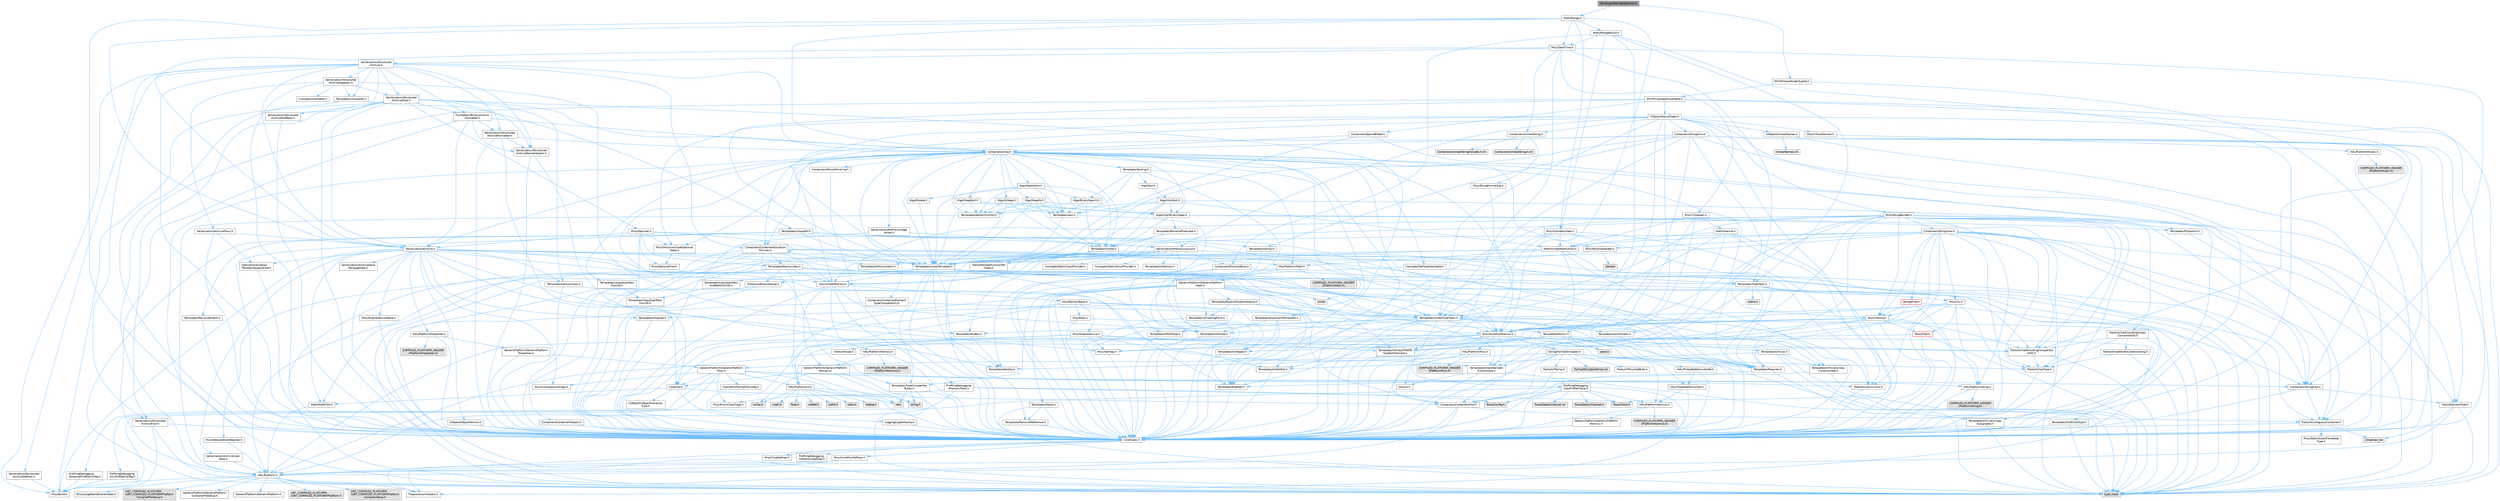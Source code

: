 digraph "IBindingLifetimeExtension.h"
{
 // INTERACTIVE_SVG=YES
 // LATEX_PDF_SIZE
  bgcolor="transparent";
  edge [fontname=Helvetica,fontsize=10,labelfontname=Helvetica,labelfontsize=10];
  node [fontname=Helvetica,fontsize=10,shape=box,height=0.2,width=0.4];
  Node1 [id="Node000001",label="IBindingLifetimeExtension.h",height=0.2,width=0.4,color="gray40", fillcolor="grey60", style="filled", fontcolor="black",tooltip=" "];
  Node1 -> Node2 [id="edge1_Node000001_Node000002",color="steelblue1",style="solid",tooltip=" "];
  Node2 [id="Node000002",label="MVVM/ViewModelTypeID.h",height=0.2,width=0.4,color="grey40", fillcolor="white", style="filled",URL="$d7/d3e/ViewModelTypeID_8h.html",tooltip=" "];
  Node2 -> Node3 [id="edge2_Node000002_Node000003",color="steelblue1",style="solid",tooltip=" "];
  Node3 [id="Node000003",label="CoreTypes.h",height=0.2,width=0.4,color="grey40", fillcolor="white", style="filled",URL="$dc/dec/CoreTypes_8h.html",tooltip=" "];
  Node3 -> Node4 [id="edge3_Node000003_Node000004",color="steelblue1",style="solid",tooltip=" "];
  Node4 [id="Node000004",label="HAL/Platform.h",height=0.2,width=0.4,color="grey40", fillcolor="white", style="filled",URL="$d9/dd0/Platform_8h.html",tooltip=" "];
  Node4 -> Node5 [id="edge4_Node000004_Node000005",color="steelblue1",style="solid",tooltip=" "];
  Node5 [id="Node000005",label="Misc/Build.h",height=0.2,width=0.4,color="grey40", fillcolor="white", style="filled",URL="$d3/dbb/Build_8h.html",tooltip=" "];
  Node4 -> Node6 [id="edge5_Node000004_Node000006",color="steelblue1",style="solid",tooltip=" "];
  Node6 [id="Node000006",label="Misc/LargeWorldCoordinates.h",height=0.2,width=0.4,color="grey40", fillcolor="white", style="filled",URL="$d2/dcb/LargeWorldCoordinates_8h.html",tooltip=" "];
  Node4 -> Node7 [id="edge6_Node000004_Node000007",color="steelblue1",style="solid",tooltip=" "];
  Node7 [id="Node000007",label="type_traits",height=0.2,width=0.4,color="grey60", fillcolor="#E0E0E0", style="filled",tooltip=" "];
  Node4 -> Node8 [id="edge7_Node000004_Node000008",color="steelblue1",style="solid",tooltip=" "];
  Node8 [id="Node000008",label="PreprocessorHelpers.h",height=0.2,width=0.4,color="grey40", fillcolor="white", style="filled",URL="$db/ddb/PreprocessorHelpers_8h.html",tooltip=" "];
  Node4 -> Node9 [id="edge8_Node000004_Node000009",color="steelblue1",style="solid",tooltip=" "];
  Node9 [id="Node000009",label="UBT_COMPILED_PLATFORM\l/UBT_COMPILED_PLATFORMPlatform\lCompilerPreSetup.h",height=0.2,width=0.4,color="grey60", fillcolor="#E0E0E0", style="filled",tooltip=" "];
  Node4 -> Node10 [id="edge9_Node000004_Node000010",color="steelblue1",style="solid",tooltip=" "];
  Node10 [id="Node000010",label="GenericPlatform/GenericPlatform\lCompilerPreSetup.h",height=0.2,width=0.4,color="grey40", fillcolor="white", style="filled",URL="$d9/dc8/GenericPlatformCompilerPreSetup_8h.html",tooltip=" "];
  Node4 -> Node11 [id="edge10_Node000004_Node000011",color="steelblue1",style="solid",tooltip=" "];
  Node11 [id="Node000011",label="GenericPlatform/GenericPlatform.h",height=0.2,width=0.4,color="grey40", fillcolor="white", style="filled",URL="$d6/d84/GenericPlatform_8h.html",tooltip=" "];
  Node4 -> Node12 [id="edge11_Node000004_Node000012",color="steelblue1",style="solid",tooltip=" "];
  Node12 [id="Node000012",label="UBT_COMPILED_PLATFORM\l/UBT_COMPILED_PLATFORMPlatform.h",height=0.2,width=0.4,color="grey60", fillcolor="#E0E0E0", style="filled",tooltip=" "];
  Node4 -> Node13 [id="edge12_Node000004_Node000013",color="steelblue1",style="solid",tooltip=" "];
  Node13 [id="Node000013",label="UBT_COMPILED_PLATFORM\l/UBT_COMPILED_PLATFORMPlatform\lCompilerSetup.h",height=0.2,width=0.4,color="grey60", fillcolor="#E0E0E0", style="filled",tooltip=" "];
  Node3 -> Node14 [id="edge13_Node000003_Node000014",color="steelblue1",style="solid",tooltip=" "];
  Node14 [id="Node000014",label="ProfilingDebugging\l/UMemoryDefines.h",height=0.2,width=0.4,color="grey40", fillcolor="white", style="filled",URL="$d2/da2/UMemoryDefines_8h.html",tooltip=" "];
  Node3 -> Node15 [id="edge14_Node000003_Node000015",color="steelblue1",style="solid",tooltip=" "];
  Node15 [id="Node000015",label="Misc/CoreMiscDefines.h",height=0.2,width=0.4,color="grey40", fillcolor="white", style="filled",URL="$da/d38/CoreMiscDefines_8h.html",tooltip=" "];
  Node15 -> Node4 [id="edge15_Node000015_Node000004",color="steelblue1",style="solid",tooltip=" "];
  Node15 -> Node8 [id="edge16_Node000015_Node000008",color="steelblue1",style="solid",tooltip=" "];
  Node3 -> Node16 [id="edge17_Node000003_Node000016",color="steelblue1",style="solid",tooltip=" "];
  Node16 [id="Node000016",label="Misc/CoreDefines.h",height=0.2,width=0.4,color="grey40", fillcolor="white", style="filled",URL="$d3/dd2/CoreDefines_8h.html",tooltip=" "];
  Node2 -> Node17 [id="edge18_Node000002_Node000017",color="steelblue1",style="solid",tooltip=" "];
  Node17 [id="Node000017",label="MVVM/CastableTypeTable.h",height=0.2,width=0.4,color="grey40", fillcolor="white", style="filled",URL="$d4/dab/CastableTypeTable_8h.html",tooltip=" "];
  Node17 -> Node3 [id="edge19_Node000017_Node000003",color="steelblue1",style="solid",tooltip=" "];
  Node17 -> Node4 [id="edge20_Node000017_Node000004",color="steelblue1",style="solid",tooltip=" "];
  Node17 -> Node18 [id="edge21_Node000017_Node000018",color="steelblue1",style="solid",tooltip=" "];
  Node18 [id="Node000018",label="Templates/UnrealTemplate.h",height=0.2,width=0.4,color="grey40", fillcolor="white", style="filled",URL="$d4/d24/UnrealTemplate_8h.html",tooltip=" "];
  Node18 -> Node3 [id="edge22_Node000018_Node000003",color="steelblue1",style="solid",tooltip=" "];
  Node18 -> Node19 [id="edge23_Node000018_Node000019",color="steelblue1",style="solid",tooltip=" "];
  Node19 [id="Node000019",label="Templates/IsPointer.h",height=0.2,width=0.4,color="grey40", fillcolor="white", style="filled",URL="$d7/d05/IsPointer_8h.html",tooltip=" "];
  Node19 -> Node3 [id="edge24_Node000019_Node000003",color="steelblue1",style="solid",tooltip=" "];
  Node18 -> Node20 [id="edge25_Node000018_Node000020",color="steelblue1",style="solid",tooltip=" "];
  Node20 [id="Node000020",label="HAL/UnrealMemory.h",height=0.2,width=0.4,color="grey40", fillcolor="white", style="filled",URL="$d9/d96/UnrealMemory_8h.html",tooltip=" "];
  Node20 -> Node3 [id="edge26_Node000020_Node000003",color="steelblue1",style="solid",tooltip=" "];
  Node20 -> Node21 [id="edge27_Node000020_Node000021",color="steelblue1",style="solid",tooltip=" "];
  Node21 [id="Node000021",label="GenericPlatform/GenericPlatform\lMemory.h",height=0.2,width=0.4,color="grey40", fillcolor="white", style="filled",URL="$dd/d22/GenericPlatformMemory_8h.html",tooltip=" "];
  Node21 -> Node22 [id="edge28_Node000021_Node000022",color="steelblue1",style="solid",tooltip=" "];
  Node22 [id="Node000022",label="CoreFwd.h",height=0.2,width=0.4,color="grey40", fillcolor="white", style="filled",URL="$d1/d1e/CoreFwd_8h.html",tooltip=" "];
  Node22 -> Node3 [id="edge29_Node000022_Node000003",color="steelblue1",style="solid",tooltip=" "];
  Node22 -> Node23 [id="edge30_Node000022_Node000023",color="steelblue1",style="solid",tooltip=" "];
  Node23 [id="Node000023",label="Containers/ContainersFwd.h",height=0.2,width=0.4,color="grey40", fillcolor="white", style="filled",URL="$d4/d0a/ContainersFwd_8h.html",tooltip=" "];
  Node23 -> Node4 [id="edge31_Node000023_Node000004",color="steelblue1",style="solid",tooltip=" "];
  Node23 -> Node3 [id="edge32_Node000023_Node000003",color="steelblue1",style="solid",tooltip=" "];
  Node23 -> Node24 [id="edge33_Node000023_Node000024",color="steelblue1",style="solid",tooltip=" "];
  Node24 [id="Node000024",label="Traits/IsContiguousContainer.h",height=0.2,width=0.4,color="grey40", fillcolor="white", style="filled",URL="$d5/d3c/IsContiguousContainer_8h.html",tooltip=" "];
  Node24 -> Node3 [id="edge34_Node000024_Node000003",color="steelblue1",style="solid",tooltip=" "];
  Node24 -> Node25 [id="edge35_Node000024_Node000025",color="steelblue1",style="solid",tooltip=" "];
  Node25 [id="Node000025",label="Misc/StaticAssertComplete\lType.h",height=0.2,width=0.4,color="grey40", fillcolor="white", style="filled",URL="$d5/d4e/StaticAssertCompleteType_8h.html",tooltip=" "];
  Node24 -> Node26 [id="edge36_Node000024_Node000026",color="steelblue1",style="solid",tooltip=" "];
  Node26 [id="Node000026",label="initializer_list",height=0.2,width=0.4,color="grey60", fillcolor="#E0E0E0", style="filled",tooltip=" "];
  Node22 -> Node27 [id="edge37_Node000022_Node000027",color="steelblue1",style="solid",tooltip=" "];
  Node27 [id="Node000027",label="Math/MathFwd.h",height=0.2,width=0.4,color="grey40", fillcolor="white", style="filled",URL="$d2/d10/MathFwd_8h.html",tooltip=" "];
  Node27 -> Node4 [id="edge38_Node000027_Node000004",color="steelblue1",style="solid",tooltip=" "];
  Node22 -> Node28 [id="edge39_Node000022_Node000028",color="steelblue1",style="solid",tooltip=" "];
  Node28 [id="Node000028",label="UObject/UObjectHierarchy\lFwd.h",height=0.2,width=0.4,color="grey40", fillcolor="white", style="filled",URL="$d3/d13/UObjectHierarchyFwd_8h.html",tooltip=" "];
  Node21 -> Node3 [id="edge40_Node000021_Node000003",color="steelblue1",style="solid",tooltip=" "];
  Node21 -> Node29 [id="edge41_Node000021_Node000029",color="steelblue1",style="solid",tooltip=" "];
  Node29 [id="Node000029",label="HAL/PlatformString.h",height=0.2,width=0.4,color="grey40", fillcolor="white", style="filled",URL="$db/db5/PlatformString_8h.html",tooltip=" "];
  Node29 -> Node3 [id="edge42_Node000029_Node000003",color="steelblue1",style="solid",tooltip=" "];
  Node29 -> Node30 [id="edge43_Node000029_Node000030",color="steelblue1",style="solid",tooltip=" "];
  Node30 [id="Node000030",label="COMPILED_PLATFORM_HEADER\l(PlatformString.h)",height=0.2,width=0.4,color="grey60", fillcolor="#E0E0E0", style="filled",tooltip=" "];
  Node21 -> Node31 [id="edge44_Node000021_Node000031",color="steelblue1",style="solid",tooltip=" "];
  Node31 [id="Node000031",label="string.h",height=0.2,width=0.4,color="grey60", fillcolor="#E0E0E0", style="filled",tooltip=" "];
  Node21 -> Node32 [id="edge45_Node000021_Node000032",color="steelblue1",style="solid",tooltip=" "];
  Node32 [id="Node000032",label="wchar.h",height=0.2,width=0.4,color="grey60", fillcolor="#E0E0E0", style="filled",tooltip=" "];
  Node20 -> Node33 [id="edge46_Node000020_Node000033",color="steelblue1",style="solid",tooltip=" "];
  Node33 [id="Node000033",label="HAL/MemoryBase.h",height=0.2,width=0.4,color="grey40", fillcolor="white", style="filled",URL="$d6/d9f/MemoryBase_8h.html",tooltip=" "];
  Node33 -> Node3 [id="edge47_Node000033_Node000003",color="steelblue1",style="solid",tooltip=" "];
  Node33 -> Node34 [id="edge48_Node000033_Node000034",color="steelblue1",style="solid",tooltip=" "];
  Node34 [id="Node000034",label="HAL/PlatformAtomics.h",height=0.2,width=0.4,color="grey40", fillcolor="white", style="filled",URL="$d3/d36/PlatformAtomics_8h.html",tooltip=" "];
  Node34 -> Node3 [id="edge49_Node000034_Node000003",color="steelblue1",style="solid",tooltip=" "];
  Node34 -> Node35 [id="edge50_Node000034_Node000035",color="steelblue1",style="solid",tooltip=" "];
  Node35 [id="Node000035",label="GenericPlatform/GenericPlatform\lAtomics.h",height=0.2,width=0.4,color="grey40", fillcolor="white", style="filled",URL="$da/d72/GenericPlatformAtomics_8h.html",tooltip=" "];
  Node35 -> Node3 [id="edge51_Node000035_Node000003",color="steelblue1",style="solid",tooltip=" "];
  Node34 -> Node36 [id="edge52_Node000034_Node000036",color="steelblue1",style="solid",tooltip=" "];
  Node36 [id="Node000036",label="COMPILED_PLATFORM_HEADER\l(PlatformAtomics.h)",height=0.2,width=0.4,color="grey60", fillcolor="#E0E0E0", style="filled",tooltip=" "];
  Node33 -> Node37 [id="edge53_Node000033_Node000037",color="steelblue1",style="solid",tooltip=" "];
  Node37 [id="Node000037",label="HAL/PlatformCrt.h",height=0.2,width=0.4,color="grey40", fillcolor="white", style="filled",URL="$d8/d75/PlatformCrt_8h.html",tooltip=" "];
  Node37 -> Node38 [id="edge54_Node000037_Node000038",color="steelblue1",style="solid",tooltip=" "];
  Node38 [id="Node000038",label="new",height=0.2,width=0.4,color="grey60", fillcolor="#E0E0E0", style="filled",tooltip=" "];
  Node37 -> Node32 [id="edge55_Node000037_Node000032",color="steelblue1",style="solid",tooltip=" "];
  Node37 -> Node39 [id="edge56_Node000037_Node000039",color="steelblue1",style="solid",tooltip=" "];
  Node39 [id="Node000039",label="stddef.h",height=0.2,width=0.4,color="grey60", fillcolor="#E0E0E0", style="filled",tooltip=" "];
  Node37 -> Node40 [id="edge57_Node000037_Node000040",color="steelblue1",style="solid",tooltip=" "];
  Node40 [id="Node000040",label="stdlib.h",height=0.2,width=0.4,color="grey60", fillcolor="#E0E0E0", style="filled",tooltip=" "];
  Node37 -> Node41 [id="edge58_Node000037_Node000041",color="steelblue1",style="solid",tooltip=" "];
  Node41 [id="Node000041",label="stdio.h",height=0.2,width=0.4,color="grey60", fillcolor="#E0E0E0", style="filled",tooltip=" "];
  Node37 -> Node42 [id="edge59_Node000037_Node000042",color="steelblue1",style="solid",tooltip=" "];
  Node42 [id="Node000042",label="stdarg.h",height=0.2,width=0.4,color="grey60", fillcolor="#E0E0E0", style="filled",tooltip=" "];
  Node37 -> Node43 [id="edge60_Node000037_Node000043",color="steelblue1",style="solid",tooltip=" "];
  Node43 [id="Node000043",label="math.h",height=0.2,width=0.4,color="grey60", fillcolor="#E0E0E0", style="filled",tooltip=" "];
  Node37 -> Node44 [id="edge61_Node000037_Node000044",color="steelblue1",style="solid",tooltip=" "];
  Node44 [id="Node000044",label="float.h",height=0.2,width=0.4,color="grey60", fillcolor="#E0E0E0", style="filled",tooltip=" "];
  Node37 -> Node31 [id="edge62_Node000037_Node000031",color="steelblue1",style="solid",tooltip=" "];
  Node33 -> Node45 [id="edge63_Node000033_Node000045",color="steelblue1",style="solid",tooltip=" "];
  Node45 [id="Node000045",label="Misc/Exec.h",height=0.2,width=0.4,color="grey40", fillcolor="white", style="filled",URL="$de/ddb/Exec_8h.html",tooltip=" "];
  Node45 -> Node3 [id="edge64_Node000045_Node000003",color="steelblue1",style="solid",tooltip=" "];
  Node45 -> Node46 [id="edge65_Node000045_Node000046",color="steelblue1",style="solid",tooltip=" "];
  Node46 [id="Node000046",label="Misc/AssertionMacros.h",height=0.2,width=0.4,color="grey40", fillcolor="white", style="filled",URL="$d0/dfa/AssertionMacros_8h.html",tooltip=" "];
  Node46 -> Node3 [id="edge66_Node000046_Node000003",color="steelblue1",style="solid",tooltip=" "];
  Node46 -> Node4 [id="edge67_Node000046_Node000004",color="steelblue1",style="solid",tooltip=" "];
  Node46 -> Node47 [id="edge68_Node000046_Node000047",color="steelblue1",style="solid",tooltip=" "];
  Node47 [id="Node000047",label="HAL/PlatformMisc.h",height=0.2,width=0.4,color="grey40", fillcolor="white", style="filled",URL="$d0/df5/PlatformMisc_8h.html",tooltip=" "];
  Node47 -> Node3 [id="edge69_Node000047_Node000003",color="steelblue1",style="solid",tooltip=" "];
  Node47 -> Node48 [id="edge70_Node000047_Node000048",color="steelblue1",style="solid",tooltip=" "];
  Node48 [id="Node000048",label="GenericPlatform/GenericPlatform\lMisc.h",height=0.2,width=0.4,color="grey40", fillcolor="white", style="filled",URL="$db/d9a/GenericPlatformMisc_8h.html",tooltip=" "];
  Node48 -> Node49 [id="edge71_Node000048_Node000049",color="steelblue1",style="solid",tooltip=" "];
  Node49 [id="Node000049",label="Containers/StringFwd.h",height=0.2,width=0.4,color="grey40", fillcolor="white", style="filled",URL="$df/d37/StringFwd_8h.html",tooltip=" "];
  Node49 -> Node3 [id="edge72_Node000049_Node000003",color="steelblue1",style="solid",tooltip=" "];
  Node49 -> Node50 [id="edge73_Node000049_Node000050",color="steelblue1",style="solid",tooltip=" "];
  Node50 [id="Node000050",label="Traits/ElementType.h",height=0.2,width=0.4,color="grey40", fillcolor="white", style="filled",URL="$d5/d4f/ElementType_8h.html",tooltip=" "];
  Node50 -> Node4 [id="edge74_Node000050_Node000004",color="steelblue1",style="solid",tooltip=" "];
  Node50 -> Node26 [id="edge75_Node000050_Node000026",color="steelblue1",style="solid",tooltip=" "];
  Node50 -> Node7 [id="edge76_Node000050_Node000007",color="steelblue1",style="solid",tooltip=" "];
  Node49 -> Node24 [id="edge77_Node000049_Node000024",color="steelblue1",style="solid",tooltip=" "];
  Node48 -> Node22 [id="edge78_Node000048_Node000022",color="steelblue1",style="solid",tooltip=" "];
  Node48 -> Node3 [id="edge79_Node000048_Node000003",color="steelblue1",style="solid",tooltip=" "];
  Node48 -> Node51 [id="edge80_Node000048_Node000051",color="steelblue1",style="solid",tooltip=" "];
  Node51 [id="Node000051",label="FramePro/FrameProConfig.h",height=0.2,width=0.4,color="grey40", fillcolor="white", style="filled",URL="$d7/d90/FrameProConfig_8h.html",tooltip=" "];
  Node48 -> Node37 [id="edge81_Node000048_Node000037",color="steelblue1",style="solid",tooltip=" "];
  Node48 -> Node52 [id="edge82_Node000048_Node000052",color="steelblue1",style="solid",tooltip=" "];
  Node52 [id="Node000052",label="Math/NumericLimits.h",height=0.2,width=0.4,color="grey40", fillcolor="white", style="filled",URL="$df/d1b/NumericLimits_8h.html",tooltip=" "];
  Node52 -> Node3 [id="edge83_Node000052_Node000003",color="steelblue1",style="solid",tooltip=" "];
  Node48 -> Node53 [id="edge84_Node000048_Node000053",color="steelblue1",style="solid",tooltip=" "];
  Node53 [id="Node000053",label="Misc/CompressionFlags.h",height=0.2,width=0.4,color="grey40", fillcolor="white", style="filled",URL="$d9/d76/CompressionFlags_8h.html",tooltip=" "];
  Node48 -> Node54 [id="edge85_Node000048_Node000054",color="steelblue1",style="solid",tooltip=" "];
  Node54 [id="Node000054",label="Misc/EnumClassFlags.h",height=0.2,width=0.4,color="grey40", fillcolor="white", style="filled",URL="$d8/de7/EnumClassFlags_8h.html",tooltip=" "];
  Node48 -> Node55 [id="edge86_Node000048_Node000055",color="steelblue1",style="solid",tooltip=" "];
  Node55 [id="Node000055",label="ProfilingDebugging\l/CsvProfilerConfig.h",height=0.2,width=0.4,color="grey40", fillcolor="white", style="filled",URL="$d3/d88/CsvProfilerConfig_8h.html",tooltip=" "];
  Node55 -> Node5 [id="edge87_Node000055_Node000005",color="steelblue1",style="solid",tooltip=" "];
  Node48 -> Node56 [id="edge88_Node000048_Node000056",color="steelblue1",style="solid",tooltip=" "];
  Node56 [id="Node000056",label="ProfilingDebugging\l/ExternalProfilerConfig.h",height=0.2,width=0.4,color="grey40", fillcolor="white", style="filled",URL="$d3/dbb/ExternalProfilerConfig_8h.html",tooltip=" "];
  Node56 -> Node5 [id="edge89_Node000056_Node000005",color="steelblue1",style="solid",tooltip=" "];
  Node47 -> Node57 [id="edge90_Node000047_Node000057",color="steelblue1",style="solid",tooltip=" "];
  Node57 [id="Node000057",label="COMPILED_PLATFORM_HEADER\l(PlatformMisc.h)",height=0.2,width=0.4,color="grey60", fillcolor="#E0E0E0", style="filled",tooltip=" "];
  Node47 -> Node58 [id="edge91_Node000047_Node000058",color="steelblue1",style="solid",tooltip=" "];
  Node58 [id="Node000058",label="ProfilingDebugging\l/CpuProfilerTrace.h",height=0.2,width=0.4,color="grey40", fillcolor="white", style="filled",URL="$da/dcb/CpuProfilerTrace_8h.html",tooltip=" "];
  Node58 -> Node3 [id="edge92_Node000058_Node000003",color="steelblue1",style="solid",tooltip=" "];
  Node58 -> Node23 [id="edge93_Node000058_Node000023",color="steelblue1",style="solid",tooltip=" "];
  Node58 -> Node34 [id="edge94_Node000058_Node000034",color="steelblue1",style="solid",tooltip=" "];
  Node58 -> Node8 [id="edge95_Node000058_Node000008",color="steelblue1",style="solid",tooltip=" "];
  Node58 -> Node5 [id="edge96_Node000058_Node000005",color="steelblue1",style="solid",tooltip=" "];
  Node58 -> Node59 [id="edge97_Node000058_Node000059",color="steelblue1",style="solid",tooltip=" "];
  Node59 [id="Node000059",label="Trace/Config.h",height=0.2,width=0.4,color="grey60", fillcolor="#E0E0E0", style="filled",tooltip=" "];
  Node58 -> Node60 [id="edge98_Node000058_Node000060",color="steelblue1",style="solid",tooltip=" "];
  Node60 [id="Node000060",label="Trace/Detail/Channel.h",height=0.2,width=0.4,color="grey60", fillcolor="#E0E0E0", style="filled",tooltip=" "];
  Node58 -> Node61 [id="edge99_Node000058_Node000061",color="steelblue1",style="solid",tooltip=" "];
  Node61 [id="Node000061",label="Trace/Detail/Channel.inl",height=0.2,width=0.4,color="grey60", fillcolor="#E0E0E0", style="filled",tooltip=" "];
  Node58 -> Node62 [id="edge100_Node000058_Node000062",color="steelblue1",style="solid",tooltip=" "];
  Node62 [id="Node000062",label="Trace/Trace.h",height=0.2,width=0.4,color="grey60", fillcolor="#E0E0E0", style="filled",tooltip=" "];
  Node46 -> Node8 [id="edge101_Node000046_Node000008",color="steelblue1",style="solid",tooltip=" "];
  Node46 -> Node63 [id="edge102_Node000046_Node000063",color="steelblue1",style="solid",tooltip=" "];
  Node63 [id="Node000063",label="Templates/EnableIf.h",height=0.2,width=0.4,color="grey40", fillcolor="white", style="filled",URL="$d7/d60/EnableIf_8h.html",tooltip=" "];
  Node63 -> Node3 [id="edge103_Node000063_Node000003",color="steelblue1",style="solid",tooltip=" "];
  Node46 -> Node64 [id="edge104_Node000046_Node000064",color="steelblue1",style="solid",tooltip=" "];
  Node64 [id="Node000064",label="Templates/IsArrayOrRefOf\lTypeByPredicate.h",height=0.2,width=0.4,color="grey40", fillcolor="white", style="filled",URL="$d6/da1/IsArrayOrRefOfTypeByPredicate_8h.html",tooltip=" "];
  Node64 -> Node3 [id="edge105_Node000064_Node000003",color="steelblue1",style="solid",tooltip=" "];
  Node46 -> Node65 [id="edge106_Node000046_Node000065",color="steelblue1",style="solid",tooltip=" "];
  Node65 [id="Node000065",label="Templates/IsValidVariadic\lFunctionArg.h",height=0.2,width=0.4,color="grey40", fillcolor="white", style="filled",URL="$d0/dc8/IsValidVariadicFunctionArg_8h.html",tooltip=" "];
  Node65 -> Node3 [id="edge107_Node000065_Node000003",color="steelblue1",style="solid",tooltip=" "];
  Node65 -> Node66 [id="edge108_Node000065_Node000066",color="steelblue1",style="solid",tooltip=" "];
  Node66 [id="Node000066",label="IsEnum.h",height=0.2,width=0.4,color="grey40", fillcolor="white", style="filled",URL="$d4/de5/IsEnum_8h.html",tooltip=" "];
  Node65 -> Node7 [id="edge109_Node000065_Node000007",color="steelblue1",style="solid",tooltip=" "];
  Node46 -> Node67 [id="edge110_Node000046_Node000067",color="steelblue1",style="solid",tooltip=" "];
  Node67 [id="Node000067",label="Traits/IsCharEncodingCompatible\lWith.h",height=0.2,width=0.4,color="grey40", fillcolor="white", style="filled",URL="$df/dd1/IsCharEncodingCompatibleWith_8h.html",tooltip=" "];
  Node67 -> Node7 [id="edge111_Node000067_Node000007",color="steelblue1",style="solid",tooltip=" "];
  Node67 -> Node68 [id="edge112_Node000067_Node000068",color="steelblue1",style="solid",tooltip=" "];
  Node68 [id="Node000068",label="Traits/IsCharType.h",height=0.2,width=0.4,color="grey40", fillcolor="white", style="filled",URL="$db/d51/IsCharType_8h.html",tooltip=" "];
  Node68 -> Node3 [id="edge113_Node000068_Node000003",color="steelblue1",style="solid",tooltip=" "];
  Node46 -> Node69 [id="edge114_Node000046_Node000069",color="steelblue1",style="solid",tooltip=" "];
  Node69 [id="Node000069",label="Misc/VarArgs.h",height=0.2,width=0.4,color="grey40", fillcolor="white", style="filled",URL="$d5/d6f/VarArgs_8h.html",tooltip=" "];
  Node69 -> Node3 [id="edge115_Node000069_Node000003",color="steelblue1",style="solid",tooltip=" "];
  Node46 -> Node70 [id="edge116_Node000046_Node000070",color="steelblue1",style="solid",tooltip=" "];
  Node70 [id="Node000070",label="String/FormatStringSan.h",height=0.2,width=0.4,color="grey40", fillcolor="white", style="filled",URL="$d3/d8b/FormatStringSan_8h.html",tooltip=" "];
  Node70 -> Node7 [id="edge117_Node000070_Node000007",color="steelblue1",style="solid",tooltip=" "];
  Node70 -> Node3 [id="edge118_Node000070_Node000003",color="steelblue1",style="solid",tooltip=" "];
  Node70 -> Node71 [id="edge119_Node000070_Node000071",color="steelblue1",style="solid",tooltip=" "];
  Node71 [id="Node000071",label="Templates/Requires.h",height=0.2,width=0.4,color="grey40", fillcolor="white", style="filled",URL="$dc/d96/Requires_8h.html",tooltip=" "];
  Node71 -> Node63 [id="edge120_Node000071_Node000063",color="steelblue1",style="solid",tooltip=" "];
  Node71 -> Node7 [id="edge121_Node000071_Node000007",color="steelblue1",style="solid",tooltip=" "];
  Node70 -> Node72 [id="edge122_Node000070_Node000072",color="steelblue1",style="solid",tooltip=" "];
  Node72 [id="Node000072",label="Templates/Identity.h",height=0.2,width=0.4,color="grey40", fillcolor="white", style="filled",URL="$d0/dd5/Identity_8h.html",tooltip=" "];
  Node70 -> Node65 [id="edge123_Node000070_Node000065",color="steelblue1",style="solid",tooltip=" "];
  Node70 -> Node68 [id="edge124_Node000070_Node000068",color="steelblue1",style="solid",tooltip=" "];
  Node70 -> Node73 [id="edge125_Node000070_Node000073",color="steelblue1",style="solid",tooltip=" "];
  Node73 [id="Node000073",label="Traits/IsTEnumAsByte.h",height=0.2,width=0.4,color="grey40", fillcolor="white", style="filled",URL="$d1/de6/IsTEnumAsByte_8h.html",tooltip=" "];
  Node70 -> Node74 [id="edge126_Node000070_Node000074",color="steelblue1",style="solid",tooltip=" "];
  Node74 [id="Node000074",label="Traits/IsTString.h",height=0.2,width=0.4,color="grey40", fillcolor="white", style="filled",URL="$d0/df8/IsTString_8h.html",tooltip=" "];
  Node74 -> Node23 [id="edge127_Node000074_Node000023",color="steelblue1",style="solid",tooltip=" "];
  Node70 -> Node23 [id="edge128_Node000070_Node000023",color="steelblue1",style="solid",tooltip=" "];
  Node70 -> Node75 [id="edge129_Node000070_Node000075",color="steelblue1",style="solid",tooltip=" "];
  Node75 [id="Node000075",label="FormatStringSanErrors.inl",height=0.2,width=0.4,color="grey60", fillcolor="#E0E0E0", style="filled",tooltip=" "];
  Node46 -> Node76 [id="edge130_Node000046_Node000076",color="steelblue1",style="solid",tooltip=" "];
  Node76 [id="Node000076",label="atomic",height=0.2,width=0.4,color="grey60", fillcolor="#E0E0E0", style="filled",tooltip=" "];
  Node33 -> Node77 [id="edge131_Node000033_Node000077",color="steelblue1",style="solid",tooltip=" "];
  Node77 [id="Node000077",label="Misc/OutputDevice.h",height=0.2,width=0.4,color="grey40", fillcolor="white", style="filled",URL="$d7/d32/OutputDevice_8h.html",tooltip=" "];
  Node77 -> Node22 [id="edge132_Node000077_Node000022",color="steelblue1",style="solid",tooltip=" "];
  Node77 -> Node3 [id="edge133_Node000077_Node000003",color="steelblue1",style="solid",tooltip=" "];
  Node77 -> Node78 [id="edge134_Node000077_Node000078",color="steelblue1",style="solid",tooltip=" "];
  Node78 [id="Node000078",label="Logging/LogVerbosity.h",height=0.2,width=0.4,color="grey40", fillcolor="white", style="filled",URL="$d2/d8f/LogVerbosity_8h.html",tooltip=" "];
  Node78 -> Node3 [id="edge135_Node000078_Node000003",color="steelblue1",style="solid",tooltip=" "];
  Node77 -> Node69 [id="edge136_Node000077_Node000069",color="steelblue1",style="solid",tooltip=" "];
  Node77 -> Node64 [id="edge137_Node000077_Node000064",color="steelblue1",style="solid",tooltip=" "];
  Node77 -> Node65 [id="edge138_Node000077_Node000065",color="steelblue1",style="solid",tooltip=" "];
  Node77 -> Node67 [id="edge139_Node000077_Node000067",color="steelblue1",style="solid",tooltip=" "];
  Node33 -> Node79 [id="edge140_Node000033_Node000079",color="steelblue1",style="solid",tooltip=" "];
  Node79 [id="Node000079",label="Templates/Atomic.h",height=0.2,width=0.4,color="grey40", fillcolor="white", style="filled",URL="$d3/d91/Atomic_8h.html",tooltip=" "];
  Node79 -> Node80 [id="edge141_Node000079_Node000080",color="steelblue1",style="solid",tooltip=" "];
  Node80 [id="Node000080",label="HAL/ThreadSafeCounter.h",height=0.2,width=0.4,color="grey40", fillcolor="white", style="filled",URL="$dc/dc9/ThreadSafeCounter_8h.html",tooltip=" "];
  Node80 -> Node3 [id="edge142_Node000080_Node000003",color="steelblue1",style="solid",tooltip=" "];
  Node80 -> Node34 [id="edge143_Node000080_Node000034",color="steelblue1",style="solid",tooltip=" "];
  Node79 -> Node81 [id="edge144_Node000079_Node000081",color="steelblue1",style="solid",tooltip=" "];
  Node81 [id="Node000081",label="HAL/ThreadSafeCounter64.h",height=0.2,width=0.4,color="grey40", fillcolor="white", style="filled",URL="$d0/d12/ThreadSafeCounter64_8h.html",tooltip=" "];
  Node81 -> Node3 [id="edge145_Node000081_Node000003",color="steelblue1",style="solid",tooltip=" "];
  Node81 -> Node80 [id="edge146_Node000081_Node000080",color="steelblue1",style="solid",tooltip=" "];
  Node79 -> Node82 [id="edge147_Node000079_Node000082",color="steelblue1",style="solid",tooltip=" "];
  Node82 [id="Node000082",label="Templates/IsIntegral.h",height=0.2,width=0.4,color="grey40", fillcolor="white", style="filled",URL="$da/d64/IsIntegral_8h.html",tooltip=" "];
  Node82 -> Node3 [id="edge148_Node000082_Node000003",color="steelblue1",style="solid",tooltip=" "];
  Node79 -> Node83 [id="edge149_Node000079_Node000083",color="steelblue1",style="solid",tooltip=" "];
  Node83 [id="Node000083",label="Templates/IsTrivial.h",height=0.2,width=0.4,color="grey40", fillcolor="white", style="filled",URL="$da/d4c/IsTrivial_8h.html",tooltip=" "];
  Node83 -> Node84 [id="edge150_Node000083_Node000084",color="steelblue1",style="solid",tooltip=" "];
  Node84 [id="Node000084",label="Templates/AndOrNot.h",height=0.2,width=0.4,color="grey40", fillcolor="white", style="filled",URL="$db/d0a/AndOrNot_8h.html",tooltip=" "];
  Node84 -> Node3 [id="edge151_Node000084_Node000003",color="steelblue1",style="solid",tooltip=" "];
  Node83 -> Node85 [id="edge152_Node000083_Node000085",color="steelblue1",style="solid",tooltip=" "];
  Node85 [id="Node000085",label="Templates/IsTriviallyCopy\lConstructible.h",height=0.2,width=0.4,color="grey40", fillcolor="white", style="filled",URL="$d3/d78/IsTriviallyCopyConstructible_8h.html",tooltip=" "];
  Node85 -> Node3 [id="edge153_Node000085_Node000003",color="steelblue1",style="solid",tooltip=" "];
  Node85 -> Node7 [id="edge154_Node000085_Node000007",color="steelblue1",style="solid",tooltip=" "];
  Node83 -> Node86 [id="edge155_Node000083_Node000086",color="steelblue1",style="solid",tooltip=" "];
  Node86 [id="Node000086",label="Templates/IsTriviallyCopy\lAssignable.h",height=0.2,width=0.4,color="grey40", fillcolor="white", style="filled",URL="$d2/df2/IsTriviallyCopyAssignable_8h.html",tooltip=" "];
  Node86 -> Node3 [id="edge156_Node000086_Node000003",color="steelblue1",style="solid",tooltip=" "];
  Node86 -> Node7 [id="edge157_Node000086_Node000007",color="steelblue1",style="solid",tooltip=" "];
  Node83 -> Node7 [id="edge158_Node000083_Node000007",color="steelblue1",style="solid",tooltip=" "];
  Node79 -> Node87 [id="edge159_Node000079_Node000087",color="steelblue1",style="solid",tooltip=" "];
  Node87 [id="Node000087",label="Traits/IntType.h",height=0.2,width=0.4,color="grey40", fillcolor="white", style="filled",URL="$d7/deb/IntType_8h.html",tooltip=" "];
  Node87 -> Node4 [id="edge160_Node000087_Node000004",color="steelblue1",style="solid",tooltip=" "];
  Node79 -> Node76 [id="edge161_Node000079_Node000076",color="steelblue1",style="solid",tooltip=" "];
  Node20 -> Node88 [id="edge162_Node000020_Node000088",color="steelblue1",style="solid",tooltip=" "];
  Node88 [id="Node000088",label="HAL/PlatformMemory.h",height=0.2,width=0.4,color="grey40", fillcolor="white", style="filled",URL="$de/d68/PlatformMemory_8h.html",tooltip=" "];
  Node88 -> Node3 [id="edge163_Node000088_Node000003",color="steelblue1",style="solid",tooltip=" "];
  Node88 -> Node21 [id="edge164_Node000088_Node000021",color="steelblue1",style="solid",tooltip=" "];
  Node88 -> Node89 [id="edge165_Node000088_Node000089",color="steelblue1",style="solid",tooltip=" "];
  Node89 [id="Node000089",label="COMPILED_PLATFORM_HEADER\l(PlatformMemory.h)",height=0.2,width=0.4,color="grey60", fillcolor="#E0E0E0", style="filled",tooltip=" "];
  Node20 -> Node90 [id="edge166_Node000020_Node000090",color="steelblue1",style="solid",tooltip=" "];
  Node90 [id="Node000090",label="ProfilingDebugging\l/MemoryTrace.h",height=0.2,width=0.4,color="grey40", fillcolor="white", style="filled",URL="$da/dd7/MemoryTrace_8h.html",tooltip=" "];
  Node90 -> Node4 [id="edge167_Node000090_Node000004",color="steelblue1",style="solid",tooltip=" "];
  Node90 -> Node54 [id="edge168_Node000090_Node000054",color="steelblue1",style="solid",tooltip=" "];
  Node90 -> Node59 [id="edge169_Node000090_Node000059",color="steelblue1",style="solid",tooltip=" "];
  Node90 -> Node62 [id="edge170_Node000090_Node000062",color="steelblue1",style="solid",tooltip=" "];
  Node20 -> Node19 [id="edge171_Node000020_Node000019",color="steelblue1",style="solid",tooltip=" "];
  Node18 -> Node91 [id="edge172_Node000018_Node000091",color="steelblue1",style="solid",tooltip=" "];
  Node91 [id="Node000091",label="Templates/CopyQualifiers\lAndRefsFromTo.h",height=0.2,width=0.4,color="grey40", fillcolor="white", style="filled",URL="$d3/db3/CopyQualifiersAndRefsFromTo_8h.html",tooltip=" "];
  Node91 -> Node92 [id="edge173_Node000091_Node000092",color="steelblue1",style="solid",tooltip=" "];
  Node92 [id="Node000092",label="Templates/CopyQualifiers\lFromTo.h",height=0.2,width=0.4,color="grey40", fillcolor="white", style="filled",URL="$d5/db4/CopyQualifiersFromTo_8h.html",tooltip=" "];
  Node18 -> Node93 [id="edge174_Node000018_Node000093",color="steelblue1",style="solid",tooltip=" "];
  Node93 [id="Node000093",label="Templates/UnrealTypeTraits.h",height=0.2,width=0.4,color="grey40", fillcolor="white", style="filled",URL="$d2/d2d/UnrealTypeTraits_8h.html",tooltip=" "];
  Node93 -> Node3 [id="edge175_Node000093_Node000003",color="steelblue1",style="solid",tooltip=" "];
  Node93 -> Node19 [id="edge176_Node000093_Node000019",color="steelblue1",style="solid",tooltip=" "];
  Node93 -> Node46 [id="edge177_Node000093_Node000046",color="steelblue1",style="solid",tooltip=" "];
  Node93 -> Node84 [id="edge178_Node000093_Node000084",color="steelblue1",style="solid",tooltip=" "];
  Node93 -> Node63 [id="edge179_Node000093_Node000063",color="steelblue1",style="solid",tooltip=" "];
  Node93 -> Node94 [id="edge180_Node000093_Node000094",color="steelblue1",style="solid",tooltip=" "];
  Node94 [id="Node000094",label="Templates/IsArithmetic.h",height=0.2,width=0.4,color="grey40", fillcolor="white", style="filled",URL="$d2/d5d/IsArithmetic_8h.html",tooltip=" "];
  Node94 -> Node3 [id="edge181_Node000094_Node000003",color="steelblue1",style="solid",tooltip=" "];
  Node93 -> Node66 [id="edge182_Node000093_Node000066",color="steelblue1",style="solid",tooltip=" "];
  Node93 -> Node95 [id="edge183_Node000093_Node000095",color="steelblue1",style="solid",tooltip=" "];
  Node95 [id="Node000095",label="Templates/Models.h",height=0.2,width=0.4,color="grey40", fillcolor="white", style="filled",URL="$d3/d0c/Models_8h.html",tooltip=" "];
  Node95 -> Node72 [id="edge184_Node000095_Node000072",color="steelblue1",style="solid",tooltip=" "];
  Node93 -> Node96 [id="edge185_Node000093_Node000096",color="steelblue1",style="solid",tooltip=" "];
  Node96 [id="Node000096",label="Templates/IsPODType.h",height=0.2,width=0.4,color="grey40", fillcolor="white", style="filled",URL="$d7/db1/IsPODType_8h.html",tooltip=" "];
  Node96 -> Node3 [id="edge186_Node000096_Node000003",color="steelblue1",style="solid",tooltip=" "];
  Node93 -> Node97 [id="edge187_Node000093_Node000097",color="steelblue1",style="solid",tooltip=" "];
  Node97 [id="Node000097",label="Templates/IsUECoreType.h",height=0.2,width=0.4,color="grey40", fillcolor="white", style="filled",URL="$d1/db8/IsUECoreType_8h.html",tooltip=" "];
  Node97 -> Node3 [id="edge188_Node000097_Node000003",color="steelblue1",style="solid",tooltip=" "];
  Node97 -> Node7 [id="edge189_Node000097_Node000007",color="steelblue1",style="solid",tooltip=" "];
  Node93 -> Node85 [id="edge190_Node000093_Node000085",color="steelblue1",style="solid",tooltip=" "];
  Node18 -> Node98 [id="edge191_Node000018_Node000098",color="steelblue1",style="solid",tooltip=" "];
  Node98 [id="Node000098",label="Templates/RemoveReference.h",height=0.2,width=0.4,color="grey40", fillcolor="white", style="filled",URL="$da/dbe/RemoveReference_8h.html",tooltip=" "];
  Node98 -> Node3 [id="edge192_Node000098_Node000003",color="steelblue1",style="solid",tooltip=" "];
  Node18 -> Node71 [id="edge193_Node000018_Node000071",color="steelblue1",style="solid",tooltip=" "];
  Node18 -> Node99 [id="edge194_Node000018_Node000099",color="steelblue1",style="solid",tooltip=" "];
  Node99 [id="Node000099",label="Templates/TypeCompatible\lBytes.h",height=0.2,width=0.4,color="grey40", fillcolor="white", style="filled",URL="$df/d0a/TypeCompatibleBytes_8h.html",tooltip=" "];
  Node99 -> Node3 [id="edge195_Node000099_Node000003",color="steelblue1",style="solid",tooltip=" "];
  Node99 -> Node31 [id="edge196_Node000099_Node000031",color="steelblue1",style="solid",tooltip=" "];
  Node99 -> Node38 [id="edge197_Node000099_Node000038",color="steelblue1",style="solid",tooltip=" "];
  Node99 -> Node7 [id="edge198_Node000099_Node000007",color="steelblue1",style="solid",tooltip=" "];
  Node18 -> Node72 [id="edge199_Node000018_Node000072",color="steelblue1",style="solid",tooltip=" "];
  Node18 -> Node24 [id="edge200_Node000018_Node000024",color="steelblue1",style="solid",tooltip=" "];
  Node18 -> Node100 [id="edge201_Node000018_Node000100",color="steelblue1",style="solid",tooltip=" "];
  Node100 [id="Node000100",label="Traits/UseBitwiseSwap.h",height=0.2,width=0.4,color="grey40", fillcolor="white", style="filled",URL="$db/df3/UseBitwiseSwap_8h.html",tooltip=" "];
  Node100 -> Node3 [id="edge202_Node000100_Node000003",color="steelblue1",style="solid",tooltip=" "];
  Node100 -> Node7 [id="edge203_Node000100_Node000007",color="steelblue1",style="solid",tooltip=" "];
  Node18 -> Node7 [id="edge204_Node000018_Node000007",color="steelblue1",style="solid",tooltip=" "];
  Node17 -> Node101 [id="edge205_Node000017_Node000101",color="steelblue1",style="solid",tooltip=" "];
  Node101 [id="Node000101",label="Containers/SparseBitSet.h",height=0.2,width=0.4,color="grey40", fillcolor="white", style="filled",URL="$d5/d37/SparseBitSet_8h.html",tooltip=" "];
  Node101 -> Node3 [id="edge206_Node000101_Node000003",color="steelblue1",style="solid",tooltip=" "];
  Node101 -> Node18 [id="edge207_Node000101_Node000018",color="steelblue1",style="solid",tooltip=" "];
  Node101 -> Node102 [id="edge208_Node000101_Node000102",color="steelblue1",style="solid",tooltip=" "];
  Node102 [id="Node000102",label="Containers/Array.h",height=0.2,width=0.4,color="grey40", fillcolor="white", style="filled",URL="$df/dd0/Array_8h.html",tooltip=" "];
  Node102 -> Node3 [id="edge209_Node000102_Node000003",color="steelblue1",style="solid",tooltip=" "];
  Node102 -> Node46 [id="edge210_Node000102_Node000046",color="steelblue1",style="solid",tooltip=" "];
  Node102 -> Node103 [id="edge211_Node000102_Node000103",color="steelblue1",style="solid",tooltip=" "];
  Node103 [id="Node000103",label="Misc/IntrusiveUnsetOptional\lState.h",height=0.2,width=0.4,color="grey40", fillcolor="white", style="filled",URL="$d2/d0a/IntrusiveUnsetOptionalState_8h.html",tooltip=" "];
  Node103 -> Node104 [id="edge212_Node000103_Node000104",color="steelblue1",style="solid",tooltip=" "];
  Node104 [id="Node000104",label="Misc/OptionalFwd.h",height=0.2,width=0.4,color="grey40", fillcolor="white", style="filled",URL="$dc/d50/OptionalFwd_8h.html",tooltip=" "];
  Node102 -> Node105 [id="edge213_Node000102_Node000105",color="steelblue1",style="solid",tooltip=" "];
  Node105 [id="Node000105",label="Misc/ReverseIterate.h",height=0.2,width=0.4,color="grey40", fillcolor="white", style="filled",URL="$db/de3/ReverseIterate_8h.html",tooltip=" "];
  Node105 -> Node4 [id="edge214_Node000105_Node000004",color="steelblue1",style="solid",tooltip=" "];
  Node105 -> Node106 [id="edge215_Node000105_Node000106",color="steelblue1",style="solid",tooltip=" "];
  Node106 [id="Node000106",label="iterator",height=0.2,width=0.4,color="grey60", fillcolor="#E0E0E0", style="filled",tooltip=" "];
  Node102 -> Node20 [id="edge216_Node000102_Node000020",color="steelblue1",style="solid",tooltip=" "];
  Node102 -> Node93 [id="edge217_Node000102_Node000093",color="steelblue1",style="solid",tooltip=" "];
  Node102 -> Node18 [id="edge218_Node000102_Node000018",color="steelblue1",style="solid",tooltip=" "];
  Node102 -> Node107 [id="edge219_Node000102_Node000107",color="steelblue1",style="solid",tooltip=" "];
  Node107 [id="Node000107",label="Containers/AllowShrinking.h",height=0.2,width=0.4,color="grey40", fillcolor="white", style="filled",URL="$d7/d1a/AllowShrinking_8h.html",tooltip=" "];
  Node107 -> Node3 [id="edge220_Node000107_Node000003",color="steelblue1",style="solid",tooltip=" "];
  Node102 -> Node108 [id="edge221_Node000102_Node000108",color="steelblue1",style="solid",tooltip=" "];
  Node108 [id="Node000108",label="Containers/ContainerAllocation\lPolicies.h",height=0.2,width=0.4,color="grey40", fillcolor="white", style="filled",URL="$d7/dff/ContainerAllocationPolicies_8h.html",tooltip=" "];
  Node108 -> Node3 [id="edge222_Node000108_Node000003",color="steelblue1",style="solid",tooltip=" "];
  Node108 -> Node109 [id="edge223_Node000108_Node000109",color="steelblue1",style="solid",tooltip=" "];
  Node109 [id="Node000109",label="Containers/ContainerHelpers.h",height=0.2,width=0.4,color="grey40", fillcolor="white", style="filled",URL="$d7/d33/ContainerHelpers_8h.html",tooltip=" "];
  Node109 -> Node3 [id="edge224_Node000109_Node000003",color="steelblue1",style="solid",tooltip=" "];
  Node108 -> Node108 [id="edge225_Node000108_Node000108",color="steelblue1",style="solid",tooltip=" "];
  Node108 -> Node110 [id="edge226_Node000108_Node000110",color="steelblue1",style="solid",tooltip=" "];
  Node110 [id="Node000110",label="HAL/PlatformMath.h",height=0.2,width=0.4,color="grey40", fillcolor="white", style="filled",URL="$dc/d53/PlatformMath_8h.html",tooltip=" "];
  Node110 -> Node3 [id="edge227_Node000110_Node000003",color="steelblue1",style="solid",tooltip=" "];
  Node110 -> Node111 [id="edge228_Node000110_Node000111",color="steelblue1",style="solid",tooltip=" "];
  Node111 [id="Node000111",label="GenericPlatform/GenericPlatform\lMath.h",height=0.2,width=0.4,color="grey40", fillcolor="white", style="filled",URL="$d5/d79/GenericPlatformMath_8h.html",tooltip=" "];
  Node111 -> Node3 [id="edge229_Node000111_Node000003",color="steelblue1",style="solid",tooltip=" "];
  Node111 -> Node23 [id="edge230_Node000111_Node000023",color="steelblue1",style="solid",tooltip=" "];
  Node111 -> Node37 [id="edge231_Node000111_Node000037",color="steelblue1",style="solid",tooltip=" "];
  Node111 -> Node84 [id="edge232_Node000111_Node000084",color="steelblue1",style="solid",tooltip=" "];
  Node111 -> Node112 [id="edge233_Node000111_Node000112",color="steelblue1",style="solid",tooltip=" "];
  Node112 [id="Node000112",label="Templates/Decay.h",height=0.2,width=0.4,color="grey40", fillcolor="white", style="filled",URL="$dd/d0f/Decay_8h.html",tooltip=" "];
  Node112 -> Node3 [id="edge234_Node000112_Node000003",color="steelblue1",style="solid",tooltip=" "];
  Node112 -> Node98 [id="edge235_Node000112_Node000098",color="steelblue1",style="solid",tooltip=" "];
  Node112 -> Node7 [id="edge236_Node000112_Node000007",color="steelblue1",style="solid",tooltip=" "];
  Node111 -> Node113 [id="edge237_Node000111_Node000113",color="steelblue1",style="solid",tooltip=" "];
  Node113 [id="Node000113",label="Templates/IsFloatingPoint.h",height=0.2,width=0.4,color="grey40", fillcolor="white", style="filled",URL="$d3/d11/IsFloatingPoint_8h.html",tooltip=" "];
  Node113 -> Node3 [id="edge238_Node000113_Node000003",color="steelblue1",style="solid",tooltip=" "];
  Node111 -> Node93 [id="edge239_Node000111_Node000093",color="steelblue1",style="solid",tooltip=" "];
  Node111 -> Node71 [id="edge240_Node000111_Node000071",color="steelblue1",style="solid",tooltip=" "];
  Node111 -> Node114 [id="edge241_Node000111_Node000114",color="steelblue1",style="solid",tooltip=" "];
  Node114 [id="Node000114",label="Templates/ResolveTypeAmbiguity.h",height=0.2,width=0.4,color="grey40", fillcolor="white", style="filled",URL="$df/d1f/ResolveTypeAmbiguity_8h.html",tooltip=" "];
  Node114 -> Node3 [id="edge242_Node000114_Node000003",color="steelblue1",style="solid",tooltip=" "];
  Node114 -> Node113 [id="edge243_Node000114_Node000113",color="steelblue1",style="solid",tooltip=" "];
  Node114 -> Node93 [id="edge244_Node000114_Node000093",color="steelblue1",style="solid",tooltip=" "];
  Node114 -> Node115 [id="edge245_Node000114_Node000115",color="steelblue1",style="solid",tooltip=" "];
  Node115 [id="Node000115",label="Templates/IsSigned.h",height=0.2,width=0.4,color="grey40", fillcolor="white", style="filled",URL="$d8/dd8/IsSigned_8h.html",tooltip=" "];
  Node115 -> Node3 [id="edge246_Node000115_Node000003",color="steelblue1",style="solid",tooltip=" "];
  Node114 -> Node82 [id="edge247_Node000114_Node000082",color="steelblue1",style="solid",tooltip=" "];
  Node114 -> Node71 [id="edge248_Node000114_Node000071",color="steelblue1",style="solid",tooltip=" "];
  Node111 -> Node99 [id="edge249_Node000111_Node000099",color="steelblue1",style="solid",tooltip=" "];
  Node111 -> Node116 [id="edge250_Node000111_Node000116",color="steelblue1",style="solid",tooltip=" "];
  Node116 [id="Node000116",label="limits",height=0.2,width=0.4,color="grey60", fillcolor="#E0E0E0", style="filled",tooltip=" "];
  Node111 -> Node7 [id="edge251_Node000111_Node000007",color="steelblue1",style="solid",tooltip=" "];
  Node110 -> Node117 [id="edge252_Node000110_Node000117",color="steelblue1",style="solid",tooltip=" "];
  Node117 [id="Node000117",label="COMPILED_PLATFORM_HEADER\l(PlatformMath.h)",height=0.2,width=0.4,color="grey60", fillcolor="#E0E0E0", style="filled",tooltip=" "];
  Node108 -> Node20 [id="edge253_Node000108_Node000020",color="steelblue1",style="solid",tooltip=" "];
  Node108 -> Node52 [id="edge254_Node000108_Node000052",color="steelblue1",style="solid",tooltip=" "];
  Node108 -> Node46 [id="edge255_Node000108_Node000046",color="steelblue1",style="solid",tooltip=" "];
  Node108 -> Node118 [id="edge256_Node000108_Node000118",color="steelblue1",style="solid",tooltip=" "];
  Node118 [id="Node000118",label="Templates/IsPolymorphic.h",height=0.2,width=0.4,color="grey40", fillcolor="white", style="filled",URL="$dc/d20/IsPolymorphic_8h.html",tooltip=" "];
  Node108 -> Node119 [id="edge257_Node000108_Node000119",color="steelblue1",style="solid",tooltip=" "];
  Node119 [id="Node000119",label="Templates/MemoryOps.h",height=0.2,width=0.4,color="grey40", fillcolor="white", style="filled",URL="$db/dea/MemoryOps_8h.html",tooltip=" "];
  Node119 -> Node3 [id="edge258_Node000119_Node000003",color="steelblue1",style="solid",tooltip=" "];
  Node119 -> Node20 [id="edge259_Node000119_Node000020",color="steelblue1",style="solid",tooltip=" "];
  Node119 -> Node86 [id="edge260_Node000119_Node000086",color="steelblue1",style="solid",tooltip=" "];
  Node119 -> Node85 [id="edge261_Node000119_Node000085",color="steelblue1",style="solid",tooltip=" "];
  Node119 -> Node71 [id="edge262_Node000119_Node000071",color="steelblue1",style="solid",tooltip=" "];
  Node119 -> Node93 [id="edge263_Node000119_Node000093",color="steelblue1",style="solid",tooltip=" "];
  Node119 -> Node100 [id="edge264_Node000119_Node000100",color="steelblue1",style="solid",tooltip=" "];
  Node119 -> Node38 [id="edge265_Node000119_Node000038",color="steelblue1",style="solid",tooltip=" "];
  Node119 -> Node7 [id="edge266_Node000119_Node000007",color="steelblue1",style="solid",tooltip=" "];
  Node108 -> Node99 [id="edge267_Node000108_Node000099",color="steelblue1",style="solid",tooltip=" "];
  Node108 -> Node7 [id="edge268_Node000108_Node000007",color="steelblue1",style="solid",tooltip=" "];
  Node102 -> Node120 [id="edge269_Node000102_Node000120",color="steelblue1",style="solid",tooltip=" "];
  Node120 [id="Node000120",label="Containers/ContainerElement\lTypeCompatibility.h",height=0.2,width=0.4,color="grey40", fillcolor="white", style="filled",URL="$df/ddf/ContainerElementTypeCompatibility_8h.html",tooltip=" "];
  Node120 -> Node3 [id="edge270_Node000120_Node000003",color="steelblue1",style="solid",tooltip=" "];
  Node120 -> Node93 [id="edge271_Node000120_Node000093",color="steelblue1",style="solid",tooltip=" "];
  Node102 -> Node121 [id="edge272_Node000102_Node000121",color="steelblue1",style="solid",tooltip=" "];
  Node121 [id="Node000121",label="Serialization/Archive.h",height=0.2,width=0.4,color="grey40", fillcolor="white", style="filled",URL="$d7/d3b/Archive_8h.html",tooltip=" "];
  Node121 -> Node22 [id="edge273_Node000121_Node000022",color="steelblue1",style="solid",tooltip=" "];
  Node121 -> Node3 [id="edge274_Node000121_Node000003",color="steelblue1",style="solid",tooltip=" "];
  Node121 -> Node122 [id="edge275_Node000121_Node000122",color="steelblue1",style="solid",tooltip=" "];
  Node122 [id="Node000122",label="HAL/PlatformProperties.h",height=0.2,width=0.4,color="grey40", fillcolor="white", style="filled",URL="$d9/db0/PlatformProperties_8h.html",tooltip=" "];
  Node122 -> Node3 [id="edge276_Node000122_Node000003",color="steelblue1",style="solid",tooltip=" "];
  Node122 -> Node123 [id="edge277_Node000122_Node000123",color="steelblue1",style="solid",tooltip=" "];
  Node123 [id="Node000123",label="GenericPlatform/GenericPlatform\lProperties.h",height=0.2,width=0.4,color="grey40", fillcolor="white", style="filled",URL="$d2/dcd/GenericPlatformProperties_8h.html",tooltip=" "];
  Node123 -> Node3 [id="edge278_Node000123_Node000003",color="steelblue1",style="solid",tooltip=" "];
  Node123 -> Node48 [id="edge279_Node000123_Node000048",color="steelblue1",style="solid",tooltip=" "];
  Node122 -> Node124 [id="edge280_Node000122_Node000124",color="steelblue1",style="solid",tooltip=" "];
  Node124 [id="Node000124",label="COMPILED_PLATFORM_HEADER\l(PlatformProperties.h)",height=0.2,width=0.4,color="grey60", fillcolor="#E0E0E0", style="filled",tooltip=" "];
  Node121 -> Node125 [id="edge281_Node000121_Node000125",color="steelblue1",style="solid",tooltip=" "];
  Node125 [id="Node000125",label="Internationalization\l/TextNamespaceFwd.h",height=0.2,width=0.4,color="grey40", fillcolor="white", style="filled",URL="$d8/d97/TextNamespaceFwd_8h.html",tooltip=" "];
  Node125 -> Node3 [id="edge282_Node000125_Node000003",color="steelblue1",style="solid",tooltip=" "];
  Node121 -> Node27 [id="edge283_Node000121_Node000027",color="steelblue1",style="solid",tooltip=" "];
  Node121 -> Node46 [id="edge284_Node000121_Node000046",color="steelblue1",style="solid",tooltip=" "];
  Node121 -> Node5 [id="edge285_Node000121_Node000005",color="steelblue1",style="solid",tooltip=" "];
  Node121 -> Node53 [id="edge286_Node000121_Node000053",color="steelblue1",style="solid",tooltip=" "];
  Node121 -> Node126 [id="edge287_Node000121_Node000126",color="steelblue1",style="solid",tooltip=" "];
  Node126 [id="Node000126",label="Misc/EngineVersionBase.h",height=0.2,width=0.4,color="grey40", fillcolor="white", style="filled",URL="$d5/d2b/EngineVersionBase_8h.html",tooltip=" "];
  Node126 -> Node3 [id="edge288_Node000126_Node000003",color="steelblue1",style="solid",tooltip=" "];
  Node121 -> Node69 [id="edge289_Node000121_Node000069",color="steelblue1",style="solid",tooltip=" "];
  Node121 -> Node127 [id="edge290_Node000121_Node000127",color="steelblue1",style="solid",tooltip=" "];
  Node127 [id="Node000127",label="Serialization/ArchiveCook\lData.h",height=0.2,width=0.4,color="grey40", fillcolor="white", style="filled",URL="$dc/db6/ArchiveCookData_8h.html",tooltip=" "];
  Node127 -> Node4 [id="edge291_Node000127_Node000004",color="steelblue1",style="solid",tooltip=" "];
  Node121 -> Node128 [id="edge292_Node000121_Node000128",color="steelblue1",style="solid",tooltip=" "];
  Node128 [id="Node000128",label="Serialization/ArchiveSave\lPackageData.h",height=0.2,width=0.4,color="grey40", fillcolor="white", style="filled",URL="$d1/d37/ArchiveSavePackageData_8h.html",tooltip=" "];
  Node121 -> Node63 [id="edge293_Node000121_Node000063",color="steelblue1",style="solid",tooltip=" "];
  Node121 -> Node64 [id="edge294_Node000121_Node000064",color="steelblue1",style="solid",tooltip=" "];
  Node121 -> Node129 [id="edge295_Node000121_Node000129",color="steelblue1",style="solid",tooltip=" "];
  Node129 [id="Node000129",label="Templates/IsEnumClass.h",height=0.2,width=0.4,color="grey40", fillcolor="white", style="filled",URL="$d7/d15/IsEnumClass_8h.html",tooltip=" "];
  Node129 -> Node3 [id="edge296_Node000129_Node000003",color="steelblue1",style="solid",tooltip=" "];
  Node129 -> Node84 [id="edge297_Node000129_Node000084",color="steelblue1",style="solid",tooltip=" "];
  Node121 -> Node115 [id="edge298_Node000121_Node000115",color="steelblue1",style="solid",tooltip=" "];
  Node121 -> Node65 [id="edge299_Node000121_Node000065",color="steelblue1",style="solid",tooltip=" "];
  Node121 -> Node18 [id="edge300_Node000121_Node000018",color="steelblue1",style="solid",tooltip=" "];
  Node121 -> Node67 [id="edge301_Node000121_Node000067",color="steelblue1",style="solid",tooltip=" "];
  Node121 -> Node130 [id="edge302_Node000121_Node000130",color="steelblue1",style="solid",tooltip=" "];
  Node130 [id="Node000130",label="UObject/ObjectVersion.h",height=0.2,width=0.4,color="grey40", fillcolor="white", style="filled",URL="$da/d63/ObjectVersion_8h.html",tooltip=" "];
  Node130 -> Node3 [id="edge303_Node000130_Node000003",color="steelblue1",style="solid",tooltip=" "];
  Node102 -> Node131 [id="edge304_Node000102_Node000131",color="steelblue1",style="solid",tooltip=" "];
  Node131 [id="Node000131",label="Serialization/MemoryImage\lWriter.h",height=0.2,width=0.4,color="grey40", fillcolor="white", style="filled",URL="$d0/d08/MemoryImageWriter_8h.html",tooltip=" "];
  Node131 -> Node3 [id="edge305_Node000131_Node000003",color="steelblue1",style="solid",tooltip=" "];
  Node131 -> Node132 [id="edge306_Node000131_Node000132",color="steelblue1",style="solid",tooltip=" "];
  Node132 [id="Node000132",label="Serialization/MemoryLayout.h",height=0.2,width=0.4,color="grey40", fillcolor="white", style="filled",URL="$d7/d66/MemoryLayout_8h.html",tooltip=" "];
  Node132 -> Node133 [id="edge307_Node000132_Node000133",color="steelblue1",style="solid",tooltip=" "];
  Node133 [id="Node000133",label="Concepts/StaticClassProvider.h",height=0.2,width=0.4,color="grey40", fillcolor="white", style="filled",URL="$dd/d83/StaticClassProvider_8h.html",tooltip=" "];
  Node132 -> Node134 [id="edge308_Node000132_Node000134",color="steelblue1",style="solid",tooltip=" "];
  Node134 [id="Node000134",label="Concepts/StaticStructProvider.h",height=0.2,width=0.4,color="grey40", fillcolor="white", style="filled",URL="$d5/d77/StaticStructProvider_8h.html",tooltip=" "];
  Node132 -> Node135 [id="edge309_Node000132_Node000135",color="steelblue1",style="solid",tooltip=" "];
  Node135 [id="Node000135",label="Containers/EnumAsByte.h",height=0.2,width=0.4,color="grey40", fillcolor="white", style="filled",URL="$d6/d9a/EnumAsByte_8h.html",tooltip=" "];
  Node135 -> Node3 [id="edge310_Node000135_Node000003",color="steelblue1",style="solid",tooltip=" "];
  Node135 -> Node96 [id="edge311_Node000135_Node000096",color="steelblue1",style="solid",tooltip=" "];
  Node135 -> Node136 [id="edge312_Node000135_Node000136",color="steelblue1",style="solid",tooltip=" "];
  Node136 [id="Node000136",label="Templates/TypeHash.h",height=0.2,width=0.4,color="grey40", fillcolor="white", style="filled",URL="$d1/d62/TypeHash_8h.html",tooltip=" "];
  Node136 -> Node3 [id="edge313_Node000136_Node000003",color="steelblue1",style="solid",tooltip=" "];
  Node136 -> Node71 [id="edge314_Node000136_Node000071",color="steelblue1",style="solid",tooltip=" "];
  Node136 -> Node137 [id="edge315_Node000136_Node000137",color="steelblue1",style="solid",tooltip=" "];
  Node137 [id="Node000137",label="Misc/Crc.h",height=0.2,width=0.4,color="grey40", fillcolor="white", style="filled",URL="$d4/dd2/Crc_8h.html",tooltip=" "];
  Node137 -> Node3 [id="edge316_Node000137_Node000003",color="steelblue1",style="solid",tooltip=" "];
  Node137 -> Node29 [id="edge317_Node000137_Node000029",color="steelblue1",style="solid",tooltip=" "];
  Node137 -> Node46 [id="edge318_Node000137_Node000046",color="steelblue1",style="solid",tooltip=" "];
  Node137 -> Node138 [id="edge319_Node000137_Node000138",color="steelblue1",style="solid",tooltip=" "];
  Node138 [id="Node000138",label="Misc/CString.h",height=0.2,width=0.4,color="grey40", fillcolor="white", style="filled",URL="$d2/d49/CString_8h.html",tooltip=" "];
  Node138 -> Node3 [id="edge320_Node000138_Node000003",color="steelblue1",style="solid",tooltip=" "];
  Node138 -> Node37 [id="edge321_Node000138_Node000037",color="steelblue1",style="solid",tooltip=" "];
  Node138 -> Node29 [id="edge322_Node000138_Node000029",color="steelblue1",style="solid",tooltip=" "];
  Node138 -> Node46 [id="edge323_Node000138_Node000046",color="steelblue1",style="solid",tooltip=" "];
  Node138 -> Node139 [id="edge324_Node000138_Node000139",color="steelblue1",style="solid",tooltip=" "];
  Node139 [id="Node000139",label="Misc/Char.h",height=0.2,width=0.4,color="red", fillcolor="#FFF0F0", style="filled",URL="$d0/d58/Char_8h.html",tooltip=" "];
  Node139 -> Node3 [id="edge325_Node000139_Node000003",color="steelblue1",style="solid",tooltip=" "];
  Node139 -> Node87 [id="edge326_Node000139_Node000087",color="steelblue1",style="solid",tooltip=" "];
  Node139 -> Node7 [id="edge327_Node000139_Node000007",color="steelblue1",style="solid",tooltip=" "];
  Node138 -> Node69 [id="edge328_Node000138_Node000069",color="steelblue1",style="solid",tooltip=" "];
  Node138 -> Node64 [id="edge329_Node000138_Node000064",color="steelblue1",style="solid",tooltip=" "];
  Node138 -> Node65 [id="edge330_Node000138_Node000065",color="steelblue1",style="solid",tooltip=" "];
  Node138 -> Node67 [id="edge331_Node000138_Node000067",color="steelblue1",style="solid",tooltip=" "];
  Node137 -> Node139 [id="edge332_Node000137_Node000139",color="steelblue1",style="solid",tooltip=" "];
  Node137 -> Node93 [id="edge333_Node000137_Node000093",color="steelblue1",style="solid",tooltip=" "];
  Node137 -> Node68 [id="edge334_Node000137_Node000068",color="steelblue1",style="solid",tooltip=" "];
  Node136 -> Node142 [id="edge335_Node000136_Node000142",color="steelblue1",style="solid",tooltip=" "];
  Node142 [id="Node000142",label="stdint.h",height=0.2,width=0.4,color="grey60", fillcolor="#E0E0E0", style="filled",tooltip=" "];
  Node136 -> Node7 [id="edge336_Node000136_Node000007",color="steelblue1",style="solid",tooltip=" "];
  Node132 -> Node49 [id="edge337_Node000132_Node000049",color="steelblue1",style="solid",tooltip=" "];
  Node132 -> Node20 [id="edge338_Node000132_Node000020",color="steelblue1",style="solid",tooltip=" "];
  Node132 -> Node143 [id="edge339_Node000132_Node000143",color="steelblue1",style="solid",tooltip=" "];
  Node143 [id="Node000143",label="Misc/DelayedAutoRegister.h",height=0.2,width=0.4,color="grey40", fillcolor="white", style="filled",URL="$d1/dda/DelayedAutoRegister_8h.html",tooltip=" "];
  Node143 -> Node4 [id="edge340_Node000143_Node000004",color="steelblue1",style="solid",tooltip=" "];
  Node132 -> Node63 [id="edge341_Node000132_Node000063",color="steelblue1",style="solid",tooltip=" "];
  Node132 -> Node144 [id="edge342_Node000132_Node000144",color="steelblue1",style="solid",tooltip=" "];
  Node144 [id="Node000144",label="Templates/IsAbstract.h",height=0.2,width=0.4,color="grey40", fillcolor="white", style="filled",URL="$d8/db7/IsAbstract_8h.html",tooltip=" "];
  Node132 -> Node118 [id="edge343_Node000132_Node000118",color="steelblue1",style="solid",tooltip=" "];
  Node132 -> Node95 [id="edge344_Node000132_Node000095",color="steelblue1",style="solid",tooltip=" "];
  Node132 -> Node18 [id="edge345_Node000132_Node000018",color="steelblue1",style="solid",tooltip=" "];
  Node102 -> Node145 [id="edge346_Node000102_Node000145",color="steelblue1",style="solid",tooltip=" "];
  Node145 [id="Node000145",label="Algo/Heapify.h",height=0.2,width=0.4,color="grey40", fillcolor="white", style="filled",URL="$d0/d2a/Heapify_8h.html",tooltip=" "];
  Node145 -> Node146 [id="edge347_Node000145_Node000146",color="steelblue1",style="solid",tooltip=" "];
  Node146 [id="Node000146",label="Algo/Impl/BinaryHeap.h",height=0.2,width=0.4,color="grey40", fillcolor="white", style="filled",URL="$d7/da3/Algo_2Impl_2BinaryHeap_8h.html",tooltip=" "];
  Node146 -> Node147 [id="edge348_Node000146_Node000147",color="steelblue1",style="solid",tooltip=" "];
  Node147 [id="Node000147",label="Templates/Invoke.h",height=0.2,width=0.4,color="grey40", fillcolor="white", style="filled",URL="$d7/deb/Invoke_8h.html",tooltip=" "];
  Node147 -> Node3 [id="edge349_Node000147_Node000003",color="steelblue1",style="solid",tooltip=" "];
  Node147 -> Node148 [id="edge350_Node000147_Node000148",color="steelblue1",style="solid",tooltip=" "];
  Node148 [id="Node000148",label="Traits/MemberFunctionPtr\lOuter.h",height=0.2,width=0.4,color="grey40", fillcolor="white", style="filled",URL="$db/da7/MemberFunctionPtrOuter_8h.html",tooltip=" "];
  Node147 -> Node18 [id="edge351_Node000147_Node000018",color="steelblue1",style="solid",tooltip=" "];
  Node147 -> Node7 [id="edge352_Node000147_Node000007",color="steelblue1",style="solid",tooltip=" "];
  Node146 -> Node149 [id="edge353_Node000146_Node000149",color="steelblue1",style="solid",tooltip=" "];
  Node149 [id="Node000149",label="Templates/Projection.h",height=0.2,width=0.4,color="grey40", fillcolor="white", style="filled",URL="$d7/df0/Projection_8h.html",tooltip=" "];
  Node149 -> Node7 [id="edge354_Node000149_Node000007",color="steelblue1",style="solid",tooltip=" "];
  Node146 -> Node150 [id="edge355_Node000146_Node000150",color="steelblue1",style="solid",tooltip=" "];
  Node150 [id="Node000150",label="Templates/ReversePredicate.h",height=0.2,width=0.4,color="grey40", fillcolor="white", style="filled",URL="$d8/d28/ReversePredicate_8h.html",tooltip=" "];
  Node150 -> Node147 [id="edge356_Node000150_Node000147",color="steelblue1",style="solid",tooltip=" "];
  Node150 -> Node18 [id="edge357_Node000150_Node000018",color="steelblue1",style="solid",tooltip=" "];
  Node146 -> Node7 [id="edge358_Node000146_Node000007",color="steelblue1",style="solid",tooltip=" "];
  Node145 -> Node151 [id="edge359_Node000145_Node000151",color="steelblue1",style="solid",tooltip=" "];
  Node151 [id="Node000151",label="Templates/IdentityFunctor.h",height=0.2,width=0.4,color="grey40", fillcolor="white", style="filled",URL="$d7/d2e/IdentityFunctor_8h.html",tooltip=" "];
  Node151 -> Node4 [id="edge360_Node000151_Node000004",color="steelblue1",style="solid",tooltip=" "];
  Node145 -> Node147 [id="edge361_Node000145_Node000147",color="steelblue1",style="solid",tooltip=" "];
  Node145 -> Node152 [id="edge362_Node000145_Node000152",color="steelblue1",style="solid",tooltip=" "];
  Node152 [id="Node000152",label="Templates/Less.h",height=0.2,width=0.4,color="grey40", fillcolor="white", style="filled",URL="$de/dc8/Less_8h.html",tooltip=" "];
  Node152 -> Node3 [id="edge363_Node000152_Node000003",color="steelblue1",style="solid",tooltip=" "];
  Node152 -> Node18 [id="edge364_Node000152_Node000018",color="steelblue1",style="solid",tooltip=" "];
  Node145 -> Node18 [id="edge365_Node000145_Node000018",color="steelblue1",style="solid",tooltip=" "];
  Node102 -> Node153 [id="edge366_Node000102_Node000153",color="steelblue1",style="solid",tooltip=" "];
  Node153 [id="Node000153",label="Algo/HeapSort.h",height=0.2,width=0.4,color="grey40", fillcolor="white", style="filled",URL="$d3/d92/HeapSort_8h.html",tooltip=" "];
  Node153 -> Node146 [id="edge367_Node000153_Node000146",color="steelblue1",style="solid",tooltip=" "];
  Node153 -> Node151 [id="edge368_Node000153_Node000151",color="steelblue1",style="solid",tooltip=" "];
  Node153 -> Node152 [id="edge369_Node000153_Node000152",color="steelblue1",style="solid",tooltip=" "];
  Node153 -> Node18 [id="edge370_Node000153_Node000018",color="steelblue1",style="solid",tooltip=" "];
  Node102 -> Node154 [id="edge371_Node000102_Node000154",color="steelblue1",style="solid",tooltip=" "];
  Node154 [id="Node000154",label="Algo/IsHeap.h",height=0.2,width=0.4,color="grey40", fillcolor="white", style="filled",URL="$de/d32/IsHeap_8h.html",tooltip=" "];
  Node154 -> Node146 [id="edge372_Node000154_Node000146",color="steelblue1",style="solid",tooltip=" "];
  Node154 -> Node151 [id="edge373_Node000154_Node000151",color="steelblue1",style="solid",tooltip=" "];
  Node154 -> Node147 [id="edge374_Node000154_Node000147",color="steelblue1",style="solid",tooltip=" "];
  Node154 -> Node152 [id="edge375_Node000154_Node000152",color="steelblue1",style="solid",tooltip=" "];
  Node154 -> Node18 [id="edge376_Node000154_Node000018",color="steelblue1",style="solid",tooltip=" "];
  Node102 -> Node146 [id="edge377_Node000102_Node000146",color="steelblue1",style="solid",tooltip=" "];
  Node102 -> Node155 [id="edge378_Node000102_Node000155",color="steelblue1",style="solid",tooltip=" "];
  Node155 [id="Node000155",label="Algo/StableSort.h",height=0.2,width=0.4,color="grey40", fillcolor="white", style="filled",URL="$d7/d3c/StableSort_8h.html",tooltip=" "];
  Node155 -> Node156 [id="edge379_Node000155_Node000156",color="steelblue1",style="solid",tooltip=" "];
  Node156 [id="Node000156",label="Algo/BinarySearch.h",height=0.2,width=0.4,color="grey40", fillcolor="white", style="filled",URL="$db/db4/BinarySearch_8h.html",tooltip=" "];
  Node156 -> Node151 [id="edge380_Node000156_Node000151",color="steelblue1",style="solid",tooltip=" "];
  Node156 -> Node147 [id="edge381_Node000156_Node000147",color="steelblue1",style="solid",tooltip=" "];
  Node156 -> Node152 [id="edge382_Node000156_Node000152",color="steelblue1",style="solid",tooltip=" "];
  Node155 -> Node157 [id="edge383_Node000155_Node000157",color="steelblue1",style="solid",tooltip=" "];
  Node157 [id="Node000157",label="Algo/Rotate.h",height=0.2,width=0.4,color="grey40", fillcolor="white", style="filled",URL="$dd/da7/Rotate_8h.html",tooltip=" "];
  Node157 -> Node18 [id="edge384_Node000157_Node000018",color="steelblue1",style="solid",tooltip=" "];
  Node155 -> Node151 [id="edge385_Node000155_Node000151",color="steelblue1",style="solid",tooltip=" "];
  Node155 -> Node147 [id="edge386_Node000155_Node000147",color="steelblue1",style="solid",tooltip=" "];
  Node155 -> Node152 [id="edge387_Node000155_Node000152",color="steelblue1",style="solid",tooltip=" "];
  Node155 -> Node18 [id="edge388_Node000155_Node000018",color="steelblue1",style="solid",tooltip=" "];
  Node102 -> Node158 [id="edge389_Node000102_Node000158",color="steelblue1",style="solid",tooltip=" "];
  Node158 [id="Node000158",label="Concepts/GetTypeHashable.h",height=0.2,width=0.4,color="grey40", fillcolor="white", style="filled",URL="$d3/da2/GetTypeHashable_8h.html",tooltip=" "];
  Node158 -> Node3 [id="edge390_Node000158_Node000003",color="steelblue1",style="solid",tooltip=" "];
  Node158 -> Node136 [id="edge391_Node000158_Node000136",color="steelblue1",style="solid",tooltip=" "];
  Node102 -> Node151 [id="edge392_Node000102_Node000151",color="steelblue1",style="solid",tooltip=" "];
  Node102 -> Node147 [id="edge393_Node000102_Node000147",color="steelblue1",style="solid",tooltip=" "];
  Node102 -> Node152 [id="edge394_Node000102_Node000152",color="steelblue1",style="solid",tooltip=" "];
  Node102 -> Node159 [id="edge395_Node000102_Node000159",color="steelblue1",style="solid",tooltip=" "];
  Node159 [id="Node000159",label="Templates/LosesQualifiers\lFromTo.h",height=0.2,width=0.4,color="grey40", fillcolor="white", style="filled",URL="$d2/db3/LosesQualifiersFromTo_8h.html",tooltip=" "];
  Node159 -> Node92 [id="edge396_Node000159_Node000092",color="steelblue1",style="solid",tooltip=" "];
  Node159 -> Node7 [id="edge397_Node000159_Node000007",color="steelblue1",style="solid",tooltip=" "];
  Node102 -> Node71 [id="edge398_Node000102_Node000071",color="steelblue1",style="solid",tooltip=" "];
  Node102 -> Node160 [id="edge399_Node000102_Node000160",color="steelblue1",style="solid",tooltip=" "];
  Node160 [id="Node000160",label="Templates/Sorting.h",height=0.2,width=0.4,color="grey40", fillcolor="white", style="filled",URL="$d3/d9e/Sorting_8h.html",tooltip=" "];
  Node160 -> Node3 [id="edge400_Node000160_Node000003",color="steelblue1",style="solid",tooltip=" "];
  Node160 -> Node156 [id="edge401_Node000160_Node000156",color="steelblue1",style="solid",tooltip=" "];
  Node160 -> Node161 [id="edge402_Node000160_Node000161",color="steelblue1",style="solid",tooltip=" "];
  Node161 [id="Node000161",label="Algo/Sort.h",height=0.2,width=0.4,color="grey40", fillcolor="white", style="filled",URL="$d1/d87/Sort_8h.html",tooltip=" "];
  Node161 -> Node162 [id="edge403_Node000161_Node000162",color="steelblue1",style="solid",tooltip=" "];
  Node162 [id="Node000162",label="Algo/IntroSort.h",height=0.2,width=0.4,color="grey40", fillcolor="white", style="filled",URL="$d3/db3/IntroSort_8h.html",tooltip=" "];
  Node162 -> Node146 [id="edge404_Node000162_Node000146",color="steelblue1",style="solid",tooltip=" "];
  Node162 -> Node163 [id="edge405_Node000162_Node000163",color="steelblue1",style="solid",tooltip=" "];
  Node163 [id="Node000163",label="Math/UnrealMathUtility.h",height=0.2,width=0.4,color="grey40", fillcolor="white", style="filled",URL="$db/db8/UnrealMathUtility_8h.html",tooltip=" "];
  Node163 -> Node3 [id="edge406_Node000163_Node000003",color="steelblue1",style="solid",tooltip=" "];
  Node163 -> Node46 [id="edge407_Node000163_Node000046",color="steelblue1",style="solid",tooltip=" "];
  Node163 -> Node110 [id="edge408_Node000163_Node000110",color="steelblue1",style="solid",tooltip=" "];
  Node163 -> Node27 [id="edge409_Node000163_Node000027",color="steelblue1",style="solid",tooltip=" "];
  Node163 -> Node72 [id="edge410_Node000163_Node000072",color="steelblue1",style="solid",tooltip=" "];
  Node163 -> Node71 [id="edge411_Node000163_Node000071",color="steelblue1",style="solid",tooltip=" "];
  Node162 -> Node151 [id="edge412_Node000162_Node000151",color="steelblue1",style="solid",tooltip=" "];
  Node162 -> Node147 [id="edge413_Node000162_Node000147",color="steelblue1",style="solid",tooltip=" "];
  Node162 -> Node149 [id="edge414_Node000162_Node000149",color="steelblue1",style="solid",tooltip=" "];
  Node162 -> Node152 [id="edge415_Node000162_Node000152",color="steelblue1",style="solid",tooltip=" "];
  Node162 -> Node18 [id="edge416_Node000162_Node000018",color="steelblue1",style="solid",tooltip=" "];
  Node160 -> Node110 [id="edge417_Node000160_Node000110",color="steelblue1",style="solid",tooltip=" "];
  Node160 -> Node152 [id="edge418_Node000160_Node000152",color="steelblue1",style="solid",tooltip=" "];
  Node102 -> Node164 [id="edge419_Node000102_Node000164",color="steelblue1",style="solid",tooltip=" "];
  Node164 [id="Node000164",label="Templates/AlignmentTemplates.h",height=0.2,width=0.4,color="grey40", fillcolor="white", style="filled",URL="$dd/d32/AlignmentTemplates_8h.html",tooltip=" "];
  Node164 -> Node3 [id="edge420_Node000164_Node000003",color="steelblue1",style="solid",tooltip=" "];
  Node164 -> Node82 [id="edge421_Node000164_Node000082",color="steelblue1",style="solid",tooltip=" "];
  Node164 -> Node19 [id="edge422_Node000164_Node000019",color="steelblue1",style="solid",tooltip=" "];
  Node102 -> Node50 [id="edge423_Node000102_Node000050",color="steelblue1",style="solid",tooltip=" "];
  Node102 -> Node116 [id="edge424_Node000102_Node000116",color="steelblue1",style="solid",tooltip=" "];
  Node102 -> Node7 [id="edge425_Node000102_Node000007",color="steelblue1",style="solid",tooltip=" "];
  Node17 -> Node165 [id="edge426_Node000017_Node000165",color="steelblue1",style="solid",tooltip=" "];
  Node165 [id="Node000165",label="UObject/NameTypes.h",height=0.2,width=0.4,color="grey40", fillcolor="white", style="filled",URL="$d6/d35/NameTypes_8h.html",tooltip=" "];
  Node165 -> Node3 [id="edge427_Node000165_Node000003",color="steelblue1",style="solid",tooltip=" "];
  Node165 -> Node46 [id="edge428_Node000165_Node000046",color="steelblue1",style="solid",tooltip=" "];
  Node165 -> Node20 [id="edge429_Node000165_Node000020",color="steelblue1",style="solid",tooltip=" "];
  Node165 -> Node93 [id="edge430_Node000165_Node000093",color="steelblue1",style="solid",tooltip=" "];
  Node165 -> Node18 [id="edge431_Node000165_Node000018",color="steelblue1",style="solid",tooltip=" "];
  Node165 -> Node166 [id="edge432_Node000165_Node000166",color="steelblue1",style="solid",tooltip=" "];
  Node166 [id="Node000166",label="Containers/UnrealString.h",height=0.2,width=0.4,color="grey40", fillcolor="white", style="filled",URL="$d5/dba/UnrealString_8h.html",tooltip=" "];
  Node166 -> Node167 [id="edge433_Node000166_Node000167",color="steelblue1",style="solid",tooltip=" "];
  Node167 [id="Node000167",label="Containers/UnrealStringIncludes.h.inl",height=0.2,width=0.4,color="grey60", fillcolor="#E0E0E0", style="filled",tooltip=" "];
  Node166 -> Node168 [id="edge434_Node000166_Node000168",color="steelblue1",style="solid",tooltip=" "];
  Node168 [id="Node000168",label="Containers/UnrealString.h.inl",height=0.2,width=0.4,color="grey60", fillcolor="#E0E0E0", style="filled",tooltip=" "];
  Node166 -> Node169 [id="edge435_Node000166_Node000169",color="steelblue1",style="solid",tooltip=" "];
  Node169 [id="Node000169",label="Misc/StringFormatArg.h",height=0.2,width=0.4,color="grey40", fillcolor="white", style="filled",URL="$d2/d16/StringFormatArg_8h.html",tooltip=" "];
  Node169 -> Node23 [id="edge436_Node000169_Node000023",color="steelblue1",style="solid",tooltip=" "];
  Node165 -> Node170 [id="edge437_Node000165_Node000170",color="steelblue1",style="solid",tooltip=" "];
  Node170 [id="Node000170",label="HAL/CriticalSection.h",height=0.2,width=0.4,color="grey40", fillcolor="white", style="filled",URL="$d6/d90/CriticalSection_8h.html",tooltip=" "];
  Node170 -> Node171 [id="edge438_Node000170_Node000171",color="steelblue1",style="solid",tooltip=" "];
  Node171 [id="Node000171",label="HAL/PlatformMutex.h",height=0.2,width=0.4,color="grey40", fillcolor="white", style="filled",URL="$d9/d0b/PlatformMutex_8h.html",tooltip=" "];
  Node171 -> Node3 [id="edge439_Node000171_Node000003",color="steelblue1",style="solid",tooltip=" "];
  Node171 -> Node172 [id="edge440_Node000171_Node000172",color="steelblue1",style="solid",tooltip=" "];
  Node172 [id="Node000172",label="COMPILED_PLATFORM_HEADER\l(PlatformMutex.h)",height=0.2,width=0.4,color="grey60", fillcolor="#E0E0E0", style="filled",tooltip=" "];
  Node165 -> Node173 [id="edge441_Node000165_Node000173",color="steelblue1",style="solid",tooltip=" "];
  Node173 [id="Node000173",label="Containers/StringConv.h",height=0.2,width=0.4,color="grey40", fillcolor="white", style="filled",URL="$d3/ddf/StringConv_8h.html",tooltip=" "];
  Node173 -> Node3 [id="edge442_Node000173_Node000003",color="steelblue1",style="solid",tooltip=" "];
  Node173 -> Node46 [id="edge443_Node000173_Node000046",color="steelblue1",style="solid",tooltip=" "];
  Node173 -> Node108 [id="edge444_Node000173_Node000108",color="steelblue1",style="solid",tooltip=" "];
  Node173 -> Node102 [id="edge445_Node000173_Node000102",color="steelblue1",style="solid",tooltip=" "];
  Node173 -> Node138 [id="edge446_Node000173_Node000138",color="steelblue1",style="solid",tooltip=" "];
  Node173 -> Node174 [id="edge447_Node000173_Node000174",color="steelblue1",style="solid",tooltip=" "];
  Node174 [id="Node000174",label="Templates/IsArray.h",height=0.2,width=0.4,color="grey40", fillcolor="white", style="filled",URL="$d8/d8d/IsArray_8h.html",tooltip=" "];
  Node174 -> Node3 [id="edge448_Node000174_Node000003",color="steelblue1",style="solid",tooltip=" "];
  Node173 -> Node18 [id="edge449_Node000173_Node000018",color="steelblue1",style="solid",tooltip=" "];
  Node173 -> Node93 [id="edge450_Node000173_Node000093",color="steelblue1",style="solid",tooltip=" "];
  Node173 -> Node50 [id="edge451_Node000173_Node000050",color="steelblue1",style="solid",tooltip=" "];
  Node173 -> Node67 [id="edge452_Node000173_Node000067",color="steelblue1",style="solid",tooltip=" "];
  Node173 -> Node24 [id="edge453_Node000173_Node000024",color="steelblue1",style="solid",tooltip=" "];
  Node173 -> Node7 [id="edge454_Node000173_Node000007",color="steelblue1",style="solid",tooltip=" "];
  Node165 -> Node49 [id="edge455_Node000165_Node000049",color="steelblue1",style="solid",tooltip=" "];
  Node165 -> Node175 [id="edge456_Node000165_Node000175",color="steelblue1",style="solid",tooltip=" "];
  Node175 [id="Node000175",label="UObject/UnrealNames.h",height=0.2,width=0.4,color="grey40", fillcolor="white", style="filled",URL="$d8/db1/UnrealNames_8h.html",tooltip=" "];
  Node175 -> Node3 [id="edge457_Node000175_Node000003",color="steelblue1",style="solid",tooltip=" "];
  Node175 -> Node176 [id="edge458_Node000175_Node000176",color="steelblue1",style="solid",tooltip=" "];
  Node176 [id="Node000176",label="UnrealNames.inl",height=0.2,width=0.4,color="grey60", fillcolor="#E0E0E0", style="filled",tooltip=" "];
  Node165 -> Node79 [id="edge459_Node000165_Node000079",color="steelblue1",style="solid",tooltip=" "];
  Node165 -> Node132 [id="edge460_Node000165_Node000132",color="steelblue1",style="solid",tooltip=" "];
  Node165 -> Node103 [id="edge461_Node000165_Node000103",color="steelblue1",style="solid",tooltip=" "];
  Node165 -> Node177 [id="edge462_Node000165_Node000177",color="steelblue1",style="solid",tooltip=" "];
  Node177 [id="Node000177",label="Misc/StringBuilder.h",height=0.2,width=0.4,color="grey40", fillcolor="white", style="filled",URL="$d4/d52/StringBuilder_8h.html",tooltip=" "];
  Node177 -> Node49 [id="edge463_Node000177_Node000049",color="steelblue1",style="solid",tooltip=" "];
  Node177 -> Node178 [id="edge464_Node000177_Node000178",color="steelblue1",style="solid",tooltip=" "];
  Node178 [id="Node000178",label="Containers/StringView.h",height=0.2,width=0.4,color="grey40", fillcolor="white", style="filled",URL="$dd/dea/StringView_8h.html",tooltip=" "];
  Node178 -> Node3 [id="edge465_Node000178_Node000003",color="steelblue1",style="solid",tooltip=" "];
  Node178 -> Node49 [id="edge466_Node000178_Node000049",color="steelblue1",style="solid",tooltip=" "];
  Node178 -> Node20 [id="edge467_Node000178_Node000020",color="steelblue1",style="solid",tooltip=" "];
  Node178 -> Node52 [id="edge468_Node000178_Node000052",color="steelblue1",style="solid",tooltip=" "];
  Node178 -> Node163 [id="edge469_Node000178_Node000163",color="steelblue1",style="solid",tooltip=" "];
  Node178 -> Node137 [id="edge470_Node000178_Node000137",color="steelblue1",style="solid",tooltip=" "];
  Node178 -> Node138 [id="edge471_Node000178_Node000138",color="steelblue1",style="solid",tooltip=" "];
  Node178 -> Node105 [id="edge472_Node000178_Node000105",color="steelblue1",style="solid",tooltip=" "];
  Node178 -> Node179 [id="edge473_Node000178_Node000179",color="steelblue1",style="solid",tooltip=" "];
  Node179 [id="Node000179",label="String/Find.h",height=0.2,width=0.4,color="red", fillcolor="#FFF0F0", style="filled",URL="$d7/dda/String_2Find_8h.html",tooltip=" "];
  Node179 -> Node23 [id="edge474_Node000179_Node000023",color="steelblue1",style="solid",tooltip=" "];
  Node179 -> Node49 [id="edge475_Node000179_Node000049",color="steelblue1",style="solid",tooltip=" "];
  Node179 -> Node3 [id="edge476_Node000179_Node000003",color="steelblue1",style="solid",tooltip=" "];
  Node179 -> Node138 [id="edge477_Node000179_Node000138",color="steelblue1",style="solid",tooltip=" "];
  Node178 -> Node71 [id="edge478_Node000178_Node000071",color="steelblue1",style="solid",tooltip=" "];
  Node178 -> Node18 [id="edge479_Node000178_Node000018",color="steelblue1",style="solid",tooltip=" "];
  Node178 -> Node50 [id="edge480_Node000178_Node000050",color="steelblue1",style="solid",tooltip=" "];
  Node178 -> Node67 [id="edge481_Node000178_Node000067",color="steelblue1",style="solid",tooltip=" "];
  Node178 -> Node68 [id="edge482_Node000178_Node000068",color="steelblue1",style="solid",tooltip=" "];
  Node178 -> Node24 [id="edge483_Node000178_Node000024",color="steelblue1",style="solid",tooltip=" "];
  Node178 -> Node7 [id="edge484_Node000178_Node000007",color="steelblue1",style="solid",tooltip=" "];
  Node177 -> Node3 [id="edge485_Node000177_Node000003",color="steelblue1",style="solid",tooltip=" "];
  Node177 -> Node29 [id="edge486_Node000177_Node000029",color="steelblue1",style="solid",tooltip=" "];
  Node177 -> Node20 [id="edge487_Node000177_Node000020",color="steelblue1",style="solid",tooltip=" "];
  Node177 -> Node46 [id="edge488_Node000177_Node000046",color="steelblue1",style="solid",tooltip=" "];
  Node177 -> Node138 [id="edge489_Node000177_Node000138",color="steelblue1",style="solid",tooltip=" "];
  Node177 -> Node63 [id="edge490_Node000177_Node000063",color="steelblue1",style="solid",tooltip=" "];
  Node177 -> Node64 [id="edge491_Node000177_Node000064",color="steelblue1",style="solid",tooltip=" "];
  Node177 -> Node65 [id="edge492_Node000177_Node000065",color="steelblue1",style="solid",tooltip=" "];
  Node177 -> Node71 [id="edge493_Node000177_Node000071",color="steelblue1",style="solid",tooltip=" "];
  Node177 -> Node18 [id="edge494_Node000177_Node000018",color="steelblue1",style="solid",tooltip=" "];
  Node177 -> Node93 [id="edge495_Node000177_Node000093",color="steelblue1",style="solid",tooltip=" "];
  Node177 -> Node67 [id="edge496_Node000177_Node000067",color="steelblue1",style="solid",tooltip=" "];
  Node177 -> Node181 [id="edge497_Node000177_Node000181",color="steelblue1",style="solid",tooltip=" "];
  Node181 [id="Node000181",label="Traits/IsCharEncodingSimply\lConvertibleTo.h",height=0.2,width=0.4,color="grey40", fillcolor="white", style="filled",URL="$d4/dee/IsCharEncodingSimplyConvertibleTo_8h.html",tooltip=" "];
  Node181 -> Node7 [id="edge498_Node000181_Node000007",color="steelblue1",style="solid",tooltip=" "];
  Node181 -> Node67 [id="edge499_Node000181_Node000067",color="steelblue1",style="solid",tooltip=" "];
  Node181 -> Node182 [id="edge500_Node000181_Node000182",color="steelblue1",style="solid",tooltip=" "];
  Node182 [id="Node000182",label="Traits/IsFixedWidthCharEncoding.h",height=0.2,width=0.4,color="grey40", fillcolor="white", style="filled",URL="$dc/d9e/IsFixedWidthCharEncoding_8h.html",tooltip=" "];
  Node182 -> Node7 [id="edge501_Node000182_Node000007",color="steelblue1",style="solid",tooltip=" "];
  Node182 -> Node68 [id="edge502_Node000182_Node000068",color="steelblue1",style="solid",tooltip=" "];
  Node181 -> Node68 [id="edge503_Node000181_Node000068",color="steelblue1",style="solid",tooltip=" "];
  Node177 -> Node68 [id="edge504_Node000177_Node000068",color="steelblue1",style="solid",tooltip=" "];
  Node177 -> Node24 [id="edge505_Node000177_Node000024",color="steelblue1",style="solid",tooltip=" "];
  Node177 -> Node7 [id="edge506_Node000177_Node000007",color="steelblue1",style="solid",tooltip=" "];
  Node165 -> Node62 [id="edge507_Node000165_Node000062",color="steelblue1",style="solid",tooltip=" "];
  Node17 -> Node7 [id="edge508_Node000017_Node000007",color="steelblue1",style="solid",tooltip=" "];
  Node1 -> Node183 [id="edge509_Node000001_Node000183",color="steelblue1",style="solid",tooltip=" "];
  Node183 [id="Node000183",label="Math/Range.h",height=0.2,width=0.4,color="grey40", fillcolor="white", style="filled",URL="$d9/db6/Range_8h.html",tooltip=" "];
  Node183 -> Node3 [id="edge510_Node000183_Node000003",color="steelblue1",style="solid",tooltip=" "];
  Node183 -> Node102 [id="edge511_Node000183_Node000102",color="steelblue1",style="solid",tooltip=" "];
  Node183 -> Node46 [id="edge512_Node000183_Node000046",color="steelblue1",style="solid",tooltip=" "];
  Node183 -> Node184 [id="edge513_Node000183_Node000184",color="steelblue1",style="solid",tooltip=" "];
  Node184 [id="Node000184",label="Misc/DateTime.h",height=0.2,width=0.4,color="grey40", fillcolor="white", style="filled",URL="$d1/de9/DateTime_8h.html",tooltip=" "];
  Node184 -> Node49 [id="edge514_Node000184_Node000049",color="steelblue1",style="solid",tooltip=" "];
  Node184 -> Node166 [id="edge515_Node000184_Node000166",color="steelblue1",style="solid",tooltip=" "];
  Node184 -> Node3 [id="edge516_Node000184_Node000003",color="steelblue1",style="solid",tooltip=" "];
  Node184 -> Node185 [id="edge517_Node000184_Node000185",color="steelblue1",style="solid",tooltip=" "];
  Node185 [id="Node000185",label="Misc/Timespan.h",height=0.2,width=0.4,color="grey40", fillcolor="white", style="filled",URL="$da/dd9/Timespan_8h.html",tooltip=" "];
  Node185 -> Node3 [id="edge518_Node000185_Node000003",color="steelblue1",style="solid",tooltip=" "];
  Node185 -> Node186 [id="edge519_Node000185_Node000186",color="steelblue1",style="solid",tooltip=" "];
  Node186 [id="Node000186",label="Math/Interval.h",height=0.2,width=0.4,color="grey40", fillcolor="white", style="filled",URL="$d1/d55/Interval_8h.html",tooltip=" "];
  Node186 -> Node3 [id="edge520_Node000186_Node000003",color="steelblue1",style="solid",tooltip=" "];
  Node186 -> Node94 [id="edge521_Node000186_Node000094",color="steelblue1",style="solid",tooltip=" "];
  Node186 -> Node93 [id="edge522_Node000186_Node000093",color="steelblue1",style="solid",tooltip=" "];
  Node186 -> Node52 [id="edge523_Node000186_Node000052",color="steelblue1",style="solid",tooltip=" "];
  Node186 -> Node163 [id="edge524_Node000186_Node000163",color="steelblue1",style="solid",tooltip=" "];
  Node185 -> Node163 [id="edge525_Node000185_Node000163",color="steelblue1",style="solid",tooltip=" "];
  Node185 -> Node46 [id="edge526_Node000185_Node000046",color="steelblue1",style="solid",tooltip=" "];
  Node184 -> Node121 [id="edge527_Node000184_Node000121",color="steelblue1",style="solid",tooltip=" "];
  Node184 -> Node187 [id="edge528_Node000184_Node000187",color="steelblue1",style="solid",tooltip=" "];
  Node187 [id="Node000187",label="Serialization/Structured\lArchive.h",height=0.2,width=0.4,color="grey40", fillcolor="white", style="filled",URL="$d9/d1e/StructuredArchive_8h.html",tooltip=" "];
  Node187 -> Node102 [id="edge529_Node000187_Node000102",color="steelblue1",style="solid",tooltip=" "];
  Node187 -> Node108 [id="edge530_Node000187_Node000108",color="steelblue1",style="solid",tooltip=" "];
  Node187 -> Node3 [id="edge531_Node000187_Node000003",color="steelblue1",style="solid",tooltip=" "];
  Node187 -> Node188 [id="edge532_Node000187_Node000188",color="steelblue1",style="solid",tooltip=" "];
  Node188 [id="Node000188",label="Formatters/BinaryArchive\lFormatter.h",height=0.2,width=0.4,color="grey40", fillcolor="white", style="filled",URL="$d2/d01/BinaryArchiveFormatter_8h.html",tooltip=" "];
  Node188 -> Node102 [id="edge533_Node000188_Node000102",color="steelblue1",style="solid",tooltip=" "];
  Node188 -> Node4 [id="edge534_Node000188_Node000004",color="steelblue1",style="solid",tooltip=" "];
  Node188 -> Node121 [id="edge535_Node000188_Node000121",color="steelblue1",style="solid",tooltip=" "];
  Node188 -> Node189 [id="edge536_Node000188_Node000189",color="steelblue1",style="solid",tooltip=" "];
  Node189 [id="Node000189",label="Serialization/Structured\lArchiveFormatter.h",height=0.2,width=0.4,color="grey40", fillcolor="white", style="filled",URL="$db/dfe/StructuredArchiveFormatter_8h.html",tooltip=" "];
  Node189 -> Node102 [id="edge537_Node000189_Node000102",color="steelblue1",style="solid",tooltip=" "];
  Node189 -> Node22 [id="edge538_Node000189_Node000022",color="steelblue1",style="solid",tooltip=" "];
  Node189 -> Node3 [id="edge539_Node000189_Node000003",color="steelblue1",style="solid",tooltip=" "];
  Node189 -> Node190 [id="edge540_Node000189_Node000190",color="steelblue1",style="solid",tooltip=" "];
  Node190 [id="Node000190",label="Serialization/Structured\lArchiveNameHelpers.h",height=0.2,width=0.4,color="grey40", fillcolor="white", style="filled",URL="$d0/d7b/StructuredArchiveNameHelpers_8h.html",tooltip=" "];
  Node190 -> Node3 [id="edge541_Node000190_Node000003",color="steelblue1",style="solid",tooltip=" "];
  Node190 -> Node72 [id="edge542_Node000190_Node000072",color="steelblue1",style="solid",tooltip=" "];
  Node188 -> Node190 [id="edge543_Node000188_Node000190",color="steelblue1",style="solid",tooltip=" "];
  Node187 -> Node5 [id="edge544_Node000187_Node000005",color="steelblue1",style="solid",tooltip=" "];
  Node187 -> Node121 [id="edge545_Node000187_Node000121",color="steelblue1",style="solid",tooltip=" "];
  Node187 -> Node191 [id="edge546_Node000187_Node000191",color="steelblue1",style="solid",tooltip=" "];
  Node191 [id="Node000191",label="Serialization/Structured\lArchiveAdapters.h",height=0.2,width=0.4,color="grey40", fillcolor="white", style="filled",URL="$d3/de1/StructuredArchiveAdapters_8h.html",tooltip=" "];
  Node191 -> Node3 [id="edge547_Node000191_Node000003",color="steelblue1",style="solid",tooltip=" "];
  Node191 -> Node192 [id="edge548_Node000191_Node000192",color="steelblue1",style="solid",tooltip=" "];
  Node192 [id="Node000192",label="Concepts/Insertable.h",height=0.2,width=0.4,color="grey40", fillcolor="white", style="filled",URL="$d8/d3b/Insertable_8h.html",tooltip=" "];
  Node191 -> Node95 [id="edge549_Node000191_Node000095",color="steelblue1",style="solid",tooltip=" "];
  Node191 -> Node193 [id="edge550_Node000191_Node000193",color="steelblue1",style="solid",tooltip=" "];
  Node193 [id="Node000193",label="Serialization/ArchiveProxy.h",height=0.2,width=0.4,color="grey40", fillcolor="white", style="filled",URL="$dc/dda/ArchiveProxy_8h.html",tooltip=" "];
  Node193 -> Node3 [id="edge551_Node000193_Node000003",color="steelblue1",style="solid",tooltip=" "];
  Node193 -> Node125 [id="edge552_Node000193_Node000125",color="steelblue1",style="solid",tooltip=" "];
  Node193 -> Node121 [id="edge553_Node000193_Node000121",color="steelblue1",style="solid",tooltip=" "];
  Node191 -> Node194 [id="edge554_Node000191_Node000194",color="steelblue1",style="solid",tooltip=" "];
  Node194 [id="Node000194",label="Serialization/Structured\lArchiveSlots.h",height=0.2,width=0.4,color="grey40", fillcolor="white", style="filled",URL="$d2/d87/StructuredArchiveSlots_8h.html",tooltip=" "];
  Node194 -> Node102 [id="edge555_Node000194_Node000102",color="steelblue1",style="solid",tooltip=" "];
  Node194 -> Node3 [id="edge556_Node000194_Node000003",color="steelblue1",style="solid",tooltip=" "];
  Node194 -> Node188 [id="edge557_Node000194_Node000188",color="steelblue1",style="solid",tooltip=" "];
  Node194 -> Node5 [id="edge558_Node000194_Node000005",color="steelblue1",style="solid",tooltip=" "];
  Node194 -> Node195 [id="edge559_Node000194_Node000195",color="steelblue1",style="solid",tooltip=" "];
  Node195 [id="Node000195",label="Misc/Optional.h",height=0.2,width=0.4,color="grey40", fillcolor="white", style="filled",URL="$d2/dae/Optional_8h.html",tooltip=" "];
  Node195 -> Node3 [id="edge560_Node000195_Node000003",color="steelblue1",style="solid",tooltip=" "];
  Node195 -> Node46 [id="edge561_Node000195_Node000046",color="steelblue1",style="solid",tooltip=" "];
  Node195 -> Node103 [id="edge562_Node000195_Node000103",color="steelblue1",style="solid",tooltip=" "];
  Node195 -> Node104 [id="edge563_Node000195_Node000104",color="steelblue1",style="solid",tooltip=" "];
  Node195 -> Node119 [id="edge564_Node000195_Node000119",color="steelblue1",style="solid",tooltip=" "];
  Node195 -> Node18 [id="edge565_Node000195_Node000018",color="steelblue1",style="solid",tooltip=" "];
  Node195 -> Node121 [id="edge566_Node000195_Node000121",color="steelblue1",style="solid",tooltip=" "];
  Node194 -> Node121 [id="edge567_Node000194_Node000121",color="steelblue1",style="solid",tooltip=" "];
  Node194 -> Node196 [id="edge568_Node000194_Node000196",color="steelblue1",style="solid",tooltip=" "];
  Node196 [id="Node000196",label="Serialization/Structured\lArchiveFwd.h",height=0.2,width=0.4,color="grey40", fillcolor="white", style="filled",URL="$d2/df9/StructuredArchiveFwd_8h.html",tooltip=" "];
  Node196 -> Node3 [id="edge569_Node000196_Node000003",color="steelblue1",style="solid",tooltip=" "];
  Node196 -> Node5 [id="edge570_Node000196_Node000005",color="steelblue1",style="solid",tooltip=" "];
  Node196 -> Node7 [id="edge571_Node000196_Node000007",color="steelblue1",style="solid",tooltip=" "];
  Node194 -> Node190 [id="edge572_Node000194_Node000190",color="steelblue1",style="solid",tooltip=" "];
  Node194 -> Node197 [id="edge573_Node000194_Node000197",color="steelblue1",style="solid",tooltip=" "];
  Node197 [id="Node000197",label="Serialization/Structured\lArchiveSlotBase.h",height=0.2,width=0.4,color="grey40", fillcolor="white", style="filled",URL="$d9/d9a/StructuredArchiveSlotBase_8h.html",tooltip=" "];
  Node197 -> Node3 [id="edge574_Node000197_Node000003",color="steelblue1",style="solid",tooltip=" "];
  Node194 -> Node63 [id="edge575_Node000194_Node000063",color="steelblue1",style="solid",tooltip=" "];
  Node194 -> Node129 [id="edge576_Node000194_Node000129",color="steelblue1",style="solid",tooltip=" "];
  Node191 -> Node198 [id="edge577_Node000191_Node000198",color="steelblue1",style="solid",tooltip=" "];
  Node198 [id="Node000198",label="Templates/UniqueObj.h",height=0.2,width=0.4,color="grey40", fillcolor="white", style="filled",URL="$da/d95/UniqueObj_8h.html",tooltip=" "];
  Node198 -> Node3 [id="edge578_Node000198_Node000003",color="steelblue1",style="solid",tooltip=" "];
  Node198 -> Node199 [id="edge579_Node000198_Node000199",color="steelblue1",style="solid",tooltip=" "];
  Node199 [id="Node000199",label="Templates/UniquePtr.h",height=0.2,width=0.4,color="grey40", fillcolor="white", style="filled",URL="$de/d1a/UniquePtr_8h.html",tooltip=" "];
  Node199 -> Node3 [id="edge580_Node000199_Node000003",color="steelblue1",style="solid",tooltip=" "];
  Node199 -> Node18 [id="edge581_Node000199_Node000018",color="steelblue1",style="solid",tooltip=" "];
  Node199 -> Node174 [id="edge582_Node000199_Node000174",color="steelblue1",style="solid",tooltip=" "];
  Node199 -> Node200 [id="edge583_Node000199_Node000200",color="steelblue1",style="solid",tooltip=" "];
  Node200 [id="Node000200",label="Templates/RemoveExtent.h",height=0.2,width=0.4,color="grey40", fillcolor="white", style="filled",URL="$dc/de9/RemoveExtent_8h.html",tooltip=" "];
  Node200 -> Node3 [id="edge584_Node000200_Node000003",color="steelblue1",style="solid",tooltip=" "];
  Node199 -> Node71 [id="edge585_Node000199_Node000071",color="steelblue1",style="solid",tooltip=" "];
  Node199 -> Node132 [id="edge586_Node000199_Node000132",color="steelblue1",style="solid",tooltip=" "];
  Node199 -> Node7 [id="edge587_Node000199_Node000007",color="steelblue1",style="solid",tooltip=" "];
  Node187 -> Node201 [id="edge588_Node000187_Node000201",color="steelblue1",style="solid",tooltip=" "];
  Node201 [id="Node000201",label="Serialization/Structured\lArchiveDefines.h",height=0.2,width=0.4,color="grey40", fillcolor="white", style="filled",URL="$d3/d61/StructuredArchiveDefines_8h.html",tooltip=" "];
  Node201 -> Node5 [id="edge589_Node000201_Node000005",color="steelblue1",style="solid",tooltip=" "];
  Node187 -> Node189 [id="edge590_Node000187_Node000189",color="steelblue1",style="solid",tooltip=" "];
  Node187 -> Node196 [id="edge591_Node000187_Node000196",color="steelblue1",style="solid",tooltip=" "];
  Node187 -> Node190 [id="edge592_Node000187_Node000190",color="steelblue1",style="solid",tooltip=" "];
  Node187 -> Node197 [id="edge593_Node000187_Node000197",color="steelblue1",style="solid",tooltip=" "];
  Node187 -> Node194 [id="edge594_Node000187_Node000194",color="steelblue1",style="solid",tooltip=" "];
  Node187 -> Node198 [id="edge595_Node000187_Node000198",color="steelblue1",style="solid",tooltip=" "];
  Node184 -> Node136 [id="edge596_Node000184_Node000136",color="steelblue1",style="solid",tooltip=" "];
  Node183 -> Node202 [id="edge597_Node000183_Node000202",color="steelblue1",style="solid",tooltip=" "];
  Node202 [id="Node000202",label="Math/RangeBound.h",height=0.2,width=0.4,color="grey40", fillcolor="white", style="filled",URL="$d7/dd8/RangeBound_8h.html",tooltip=" "];
  Node202 -> Node3 [id="edge598_Node000202_Node000003",color="steelblue1",style="solid",tooltip=" "];
  Node202 -> Node46 [id="edge599_Node000202_Node000046",color="steelblue1",style="solid",tooltip=" "];
  Node202 -> Node136 [id="edge600_Node000202_Node000136",color="steelblue1",style="solid",tooltip=" "];
  Node202 -> Node135 [id="edge601_Node000202_Node000135",color="steelblue1",style="solid",tooltip=" "];
  Node202 -> Node203 [id="edge602_Node000202_Node000203",color="steelblue1",style="solid",tooltip=" "];
  Node203 [id="Node000203",label="Misc/FrameNumber.h",height=0.2,width=0.4,color="grey40", fillcolor="white", style="filled",URL="$dd/dbd/FrameNumber_8h.html",tooltip=" "];
  Node203 -> Node3 [id="edge603_Node000203_Node000003",color="steelblue1",style="solid",tooltip=" "];
  Node203 -> Node52 [id="edge604_Node000203_Node000052",color="steelblue1",style="solid",tooltip=" "];
  Node203 -> Node163 [id="edge605_Node000203_Node000163",color="steelblue1",style="solid",tooltip=" "];
  Node203 -> Node63 [id="edge606_Node000203_Node000063",color="steelblue1",style="solid",tooltip=" "];
  Node203 -> Node93 [id="edge607_Node000203_Node000093",color="steelblue1",style="solid",tooltip=" "];
  Node202 -> Node184 [id="edge608_Node000202_Node000184",color="steelblue1",style="solid",tooltip=" "];
  Node183 -> Node203 [id="edge609_Node000183_Node000203",color="steelblue1",style="solid",tooltip=" "];
  Node183 -> Node121 [id="edge610_Node000183_Node000121",color="steelblue1",style="solid",tooltip=" "];
}
